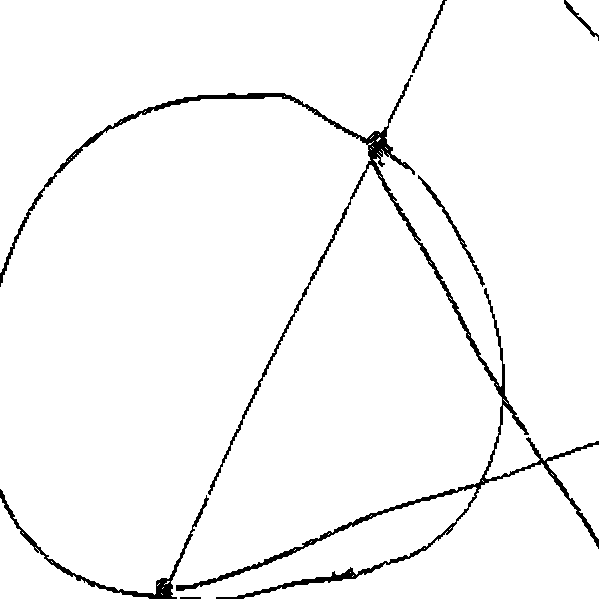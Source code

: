 draw((222, 300)--(223, 300));
draw((222, 300)--(221, 299));
draw((222, 300)--(222, 299));
draw((221, 299)--(221, 298));
draw((221, 299)--(222, 298));
draw((221, 298)--(220, 297));
draw((221, 298)--(221, 297));
draw((220, 297)--(220, 296));
draw((220, 297)--(221, 296));
draw((220, 296)--(220, 295));
draw((220, 296)--(221, 295));
draw((220, 295)--(219, 294));
draw((220, 295)--(220, 294));
draw((219, 294)--(219, 293));
draw((219, 294)--(220, 293));
draw((219, 293)--(218, 292));
draw((219, 293)--(219, 292));
draw((218, 292)--(218, 291));
draw((218, 292)--(219, 291));
draw((218, 291)--(217, 290));
draw((218, 291)--(218, 290));
draw((217, 290)--(217, 289));
draw((217, 290)--(218, 289));
draw((217, 289)--(217, 288));
draw((217, 289)--(218, 288));
draw((217, 288)--(216, 287));
draw((217, 288)--(217, 287));
draw((216, 287)--(216, 286));
draw((216, 287)--(217, 286));
draw((216, 286)--(215, 285));
draw((215, 285)--(215, 284));
draw((215, 285)--(216, 284));
draw((215, 284)--(214, 283));
draw((215, 284)--(215, 283));
draw((214, 283)--(214, 282));
draw((214, 283)--(215, 282));
draw((214, 282)--(214, 281));
draw((214, 282)--(215, 281));
draw((214, 281)--(213, 280));
draw((214, 281)--(214, 280));
draw((213, 280)--(213, 279));
draw((213, 280)--(214, 279));
draw((213, 279)--(212, 278));
draw((213, 279)--(213, 278));
draw((212, 278)--(212, 277));
draw((212, 278)--(213, 277));
draw((212, 277)--(211, 276));
draw((212, 277)--(212, 276));
draw((211, 276)--(211, 275));
draw((211, 276)--(212, 275));
draw((211, 275)--(210, 274));
draw((211, 275)--(211, 274));
draw((210, 274)--(210, 273));
draw((210, 274)--(211, 273));
draw((210, 273)--(210, 272));
draw((210, 273)--(211, 272));
draw((210, 272)--(209, 271));
draw((210, 272)--(210, 271));
draw((209, 271)--(209, 270));
draw((209, 271)--(210, 270));
draw((209, 270)--(208, 269));
draw((209, 270)--(209, 269));
draw((208, 269)--(208, 268));
draw((208, 269)--(209, 268));
draw((208, 268)--(207, 267));
draw((208, 268)--(208, 267));
draw((207, 267)--(207, 266));
draw((207, 267)--(208, 266));
draw((207, 266)--(206, 265));
draw((207, 266)--(207, 265));
draw((206, 265)--(206, 264));
draw((206, 265)--(207, 264));
draw((282, 300)--(282, 299));
draw((282, 300)--(283, 299));
draw((282, 299)--(283, 298));
draw((283, 299)--(284, 298));
draw((283, 298)--(283, 297));
draw((283, 298)--(284, 297));
draw((284, 298)--(285, 297));
draw((283, 297)--(284, 296));
draw((284, 297)--(285, 296));
draw((285, 297)--(286, 296));
draw((284, 296)--(285, 295));
draw((285, 296)--(286, 295));
draw((285, 295)--(286, 294));
draw((286, 295)--(287, 294));
draw((286, 294)--(287, 293));
draw((287, 294)--(288, 293));
draw((287, 293)--(288, 292));
draw((288, 293)--(289, 293));
draw((288, 292)--(289, 291));
draw((289, 291)--(290, 291));
draw((289, 291)--(290, 290));
draw((290, 291)--(291, 290));
draw((290, 290)--(291, 289));
draw((291, 290)--(292, 289));
draw((291, 289)--(292, 288));
draw((292, 289)--(293, 288));
draw((292, 288)--(293, 287));
draw((293, 288)--(294, 287));
draw((293, 287)--(294, 286));
draw((294, 287)--(295, 286));
draw((294, 286)--(295, 285));
draw((295, 285)--(295, 284));
draw((295, 285)--(296, 284));
draw((295, 284)--(296, 283));
draw((296, 284)--(297, 283));
draw((296, 283)--(297, 282));
draw((297, 283)--(298, 283));
draw((298, 283)--(299, 282));
draw((299, 282)--(299, 281));
draw((299, 281)--(299, 280));
draw((205, 262)--(206, 262));
draw((205, 262)--(205, 261));
draw((205, 261)--(204, 260));
draw((205, 261)--(205, 260));
draw((204, 260)--(204, 259));
draw((204, 259)--(203, 258));
draw((204, 259)--(204, 258));
draw((203, 258)--(202, 257));
draw((203, 258)--(203, 257));
draw((203, 258)--(204, 257));
draw((202, 257)--(202, 256));
draw((202, 257)--(203, 256));
draw((202, 256)--(202, 255));
draw((202, 256)--(203, 255));
draw((202, 255)--(201, 254));
draw((202, 255)--(202, 254));
draw((201, 254)--(202, 253));
draw((202, 253)--(201, 252));
draw((201, 252)--(200, 252));
draw((201, 252)--(200, 251));
draw((201, 252)--(201, 251));
draw((200, 251)--(199, 250));
draw((200, 251)--(200, 250));
draw((199, 250)--(199, 249));
draw((199, 250)--(200, 249));
draw((199, 249)--(198, 248));
draw((199, 249)--(199, 248));
draw((198, 248)--(198, 247));
draw((198, 248)--(199, 247));
draw((198, 247)--(197, 246));
draw((198, 247)--(198, 246));
draw((197, 246)--(197, 245));
draw((197, 246)--(198, 245));
draw((197, 245)--(196, 244));
draw((197, 245)--(197, 244));
draw((196, 244)--(196, 243));
draw((196, 244)--(197, 243));
draw((196, 243)--(195, 242));
draw((196, 243)--(196, 242));
draw((195, 242)--(195, 241));
draw((195, 242)--(196, 241));
draw((195, 241)--(194, 240));
draw((195, 241)--(195, 240));
draw((194, 240)--(194, 239));
draw((194, 240)--(195, 239));
draw((194, 239)--(194, 238));
draw((194, 238)--(194, 237));
draw((194, 237)--(193, 236));
draw((193, 236)--(192, 236));
draw((193, 236)--(192, 235));
draw((193, 236)--(193, 235));
draw((192, 235)--(191, 234));
draw((192, 235)--(192, 234));
draw((192, 235)--(193, 234));
draw((191, 234)--(190, 233));
draw((191, 234)--(191, 233));
draw((191, 234)--(192, 233));
draw((192, 234)--(193, 233));
draw((190, 233)--(189, 234));
draw((190, 233)--(189, 232));
draw((190, 233)--(190, 232));
draw((190, 233)--(191, 232));
draw((191, 233)--(192, 232));
draw((192, 233)--(193, 232));
draw((189, 234)--(188, 234));
draw((189, 234)--(188, 233));
draw((189, 232)--(188, 232));
draw((189, 232)--(188, 231));
draw((190, 232)--(191, 231));
draw((191, 232)--(192, 231));
draw((188, 234)--(187, 234));
draw((188, 234)--(187, 233));
draw((188, 233)--(187, 232));
draw((188, 232)--(187, 231));
draw((188, 231)--(187, 230));
draw((191, 231)--(190, 230));
draw((191, 231)--(191, 230));
draw((191, 231)--(192, 230));
draw((192, 231)--(193, 230));
draw((187, 234)--(186, 233));
draw((187, 232)--(186, 231));
draw((187, 231)--(186, 230));
draw((187, 230)--(187, 229));
draw((187, 230)--(188, 229));
draw((190, 230)--(189, 229));
draw((190, 230)--(190, 229));
draw((190, 230)--(191, 229));
draw((191, 230)--(192, 229));
draw((192, 230)--(193, 229));
draw((186, 233)--(185, 232));
draw((186, 231)--(185, 230));
draw((186, 230)--(185, 229));
draw((187, 229)--(186, 228));
draw((187, 229)--(187, 228));
draw((187, 229)--(188, 228));
draw((188, 229)--(189, 228));
draw((189, 229)--(190, 228));
draw((190, 229)--(191, 228));
draw((191, 229)--(192, 228));
draw((192, 229)--(193, 228));
draw((185, 232)--(184, 231));
draw((185, 230)--(184, 230));
draw((185, 230)--(184, 229));
draw((186, 228)--(185, 227));
draw((186, 228)--(187, 227));
draw((187, 228)--(188, 227));
draw((188, 228)--(189, 227));
draw((189, 228)--(190, 227));
draw((190, 228)--(191, 227));
draw((191, 228)--(192, 227));
draw((192, 228)--(193, 227));
draw((193, 228)--(194, 227));
draw((184, 231)--(183, 230));
draw((184, 230)--(183, 229));
draw((184, 229)--(183, 228));
draw((185, 227)--(184, 227));
draw((185, 227)--(184, 226));
draw((185, 227)--(186, 226));
draw((187, 227)--(187, 226));
draw((187, 227)--(188, 226));
draw((188, 227)--(189, 226));
draw((189, 227)--(190, 226));
draw((190, 227)--(191, 226));
draw((191, 227)--(192, 226));
draw((193, 227)--(194, 226));
draw((194, 227)--(195, 226));
draw((183, 230)--(182, 231));
draw((183, 230)--(182, 230));
draw((183, 230)--(182, 229));
draw((184, 226)--(185, 225));
draw((186, 226)--(186, 225));
draw((186, 226)--(187, 225));
draw((187, 226)--(188, 225));
draw((188, 226)--(189, 225));
draw((189, 226)--(190, 225));
draw((191, 226)--(192, 225));
draw((192, 226)--(193, 225));
draw((194, 226)--(194, 225));
draw((194, 226)--(195, 225));
draw((195, 226)--(196, 226));
draw((195, 226)--(196, 225));
draw((182, 231)--(181, 231));
draw((182, 231)--(181, 230));
draw((182, 230)--(181, 229));
draw((185, 225)--(184, 224));
draw((185, 225)--(185, 224));
draw((185, 225)--(186, 224));
draw((186, 225)--(187, 224));
draw((187, 225)--(188, 224));
draw((188, 225)--(189, 224));
draw((190, 225)--(191, 224));
draw((192, 225)--(192, 224));
draw((192, 225)--(193, 224));
draw((193, 225)--(194, 224));
draw((194, 225)--(195, 224));
draw((181, 231)--(180, 232));
draw((181, 231)--(180, 231));
draw((181, 231)--(180, 230));
draw((184, 224)--(184, 223));
draw((184, 224)--(185, 223));
draw((185, 224)--(186, 223));
draw((186, 224)--(187, 223));
draw((187, 224)--(188, 223));
draw((189, 224)--(190, 223));
draw((191, 224)--(191, 223));
draw((192, 224)--(193, 223));
draw((194, 224)--(195, 223));
draw((180, 232)--(179, 232));
draw((184, 223)--(185, 222));
draw((185, 223)--(186, 222));
draw((186, 223)--(187, 222));
draw((187, 223)--(188, 222));
draw((188, 223)--(189, 222));
draw((190, 223)--(191, 222));
draw((193, 223)--(194, 222));
draw((195, 223)--(195, 222));
draw((195, 223)--(196, 222));
draw((179, 232)--(178, 233));
draw((179, 232)--(178, 231));
draw((185, 222)--(185, 221));
draw((185, 222)--(186, 221));
draw((186, 222)--(187, 221));
draw((187, 222)--(188, 221));
draw((189, 222)--(190, 221));
draw((195, 222)--(196, 221));
draw((196, 222)--(197, 222));
draw((196, 222)--(197, 221));
draw((178, 233)--(177, 233));
draw((178, 233)--(177, 232));
draw((185, 221)--(186, 220));
draw((190, 221)--(190, 220));
draw((196, 221)--(197, 220));
draw((197, 222)--(198, 221));
draw((197, 221)--(198, 220));
draw((177, 233)--(176, 234));
draw((177, 233)--(176, 233));
draw((177, 233)--(176, 232));
draw((186, 220)--(185, 219));
draw((186, 220)--(186, 219));
draw((186, 220)--(187, 219));
draw((190, 220)--(189, 219));
draw((190, 220)--(190, 219));
draw((198, 221)--(199, 220));
draw((198, 220)--(199, 219));
draw((176, 234)--(175, 234));
draw((176, 234)--(175, 233));
draw((185, 219)--(184, 219));
draw((185, 219)--(184, 218));
draw((185, 219)--(185, 218));
draw((185, 219)--(186, 218));
draw((186, 219)--(187, 218));
draw((187, 219)--(188, 218));
draw((189, 219)--(190, 218));
draw((190, 219)--(191, 218));
draw((199, 220)--(200, 220));
draw((199, 220)--(200, 219));
draw((199, 219)--(200, 218));
draw((175, 234)--(174, 235));
draw((175, 234)--(174, 234));
draw((175, 234)--(174, 233));
draw((184, 218)--(183, 217));
draw((184, 218)--(184, 217));
draw((186, 218)--(187, 217));
draw((187, 218)--(188, 217));
draw((190, 218)--(191, 217));
draw((191, 218)--(192, 218));
draw((200, 219)--(201, 218));
draw((174, 235)--(173, 235));
draw((174, 235)--(173, 234));
draw((183, 217)--(183, 216));
draw((183, 217)--(184, 216));
draw((187, 217)--(187, 216));
draw((187, 217)--(188, 216));
draw((188, 217)--(189, 216));
draw((201, 218)--(202, 219));
draw((201, 218)--(202, 217));
draw((173, 235)--(172, 236));
draw((173, 235)--(172, 235));
draw((173, 235)--(172, 234));
draw((183, 216)--(183, 215));
draw((187, 216)--(188, 215));
draw((188, 216)--(189, 215));
draw((202, 219)--(203, 218));
draw((202, 217)--(203, 217));
draw((202, 217)--(203, 216));
draw((172, 236)--(171, 236));
draw((172, 236)--(171, 235));
draw((183, 215)--(182, 214));
draw((183, 215)--(183, 214));
draw((188, 215)--(188, 214));
draw((188, 215)--(189, 214));
draw((189, 215)--(190, 214));
draw((203, 218)--(204, 217));
draw((203, 217)--(204, 216));
draw((171, 236)--(170, 237));
draw((171, 236)--(170, 236));
draw((182, 214)--(181, 213));
draw((182, 214)--(182, 213));
draw((188, 214)--(189, 213));
draw((189, 214)--(190, 213));
draw((204, 217)--(205, 216));
draw((170, 237)--(169, 238));
draw((170, 237)--(169, 237));
draw((170, 237)--(169, 236));
draw((181, 213)--(181, 212));
draw((181, 213)--(182, 212));
draw((189, 213)--(189, 212));
draw((190, 213)--(191, 212));
draw((205, 216)--(206, 215));
draw((169, 238)--(168, 238));
draw((169, 238)--(168, 237));
draw((169, 237)--(168, 236));
draw((181, 212)--(180, 211));
draw((181, 212)--(181, 211));
draw((189, 212)--(190, 211));
draw((191, 212)--(191, 211));
draw((206, 215)--(206, 214));
draw((206, 215)--(207, 214));
draw((168, 238)--(167, 239));
draw((168, 238)--(167, 237));
draw((180, 211)--(180, 210));
draw((180, 211)--(181, 210));
draw((190, 211)--(191, 210));
draw((191, 211)--(192, 210));
draw((206, 214)--(207, 213));
draw((167, 239)--(166, 239));
draw((167, 239)--(166, 238));
draw((180, 210)--(179, 209));
draw((180, 210)--(180, 209));
draw((191, 210)--(191, 209));
draw((191, 210)--(192, 209));
draw((166, 239)--(165, 240));
draw((166, 239)--(165, 239));
draw((166, 239)--(165, 238));
draw((179, 209)--(179, 208));
draw((179, 209)--(180, 208));
draw((191, 209)--(191, 208));
draw((191, 209)--(192, 208));
draw((192, 209)--(193, 208));
draw((165, 240)--(164, 240));
draw((165, 240)--(164, 239));
draw((179, 208)--(178, 207));
draw((179, 208)--(179, 207));
draw((191, 208)--(192, 207));
draw((192, 208)--(193, 207));
draw((164, 240)--(163, 241));
draw((164, 240)--(163, 240));
draw((178, 207)--(178, 206));
draw((178, 207)--(179, 206));
draw((192, 207)--(192, 206));
draw((192, 207)--(193, 206));
draw((193, 207)--(194, 206));
draw((163, 241)--(162, 242));
draw((163, 241)--(162, 241));
draw((163, 241)--(162, 240));
draw((178, 206)--(177, 205));
draw((178, 206)--(178, 205));
draw((192, 206)--(193, 205));
draw((193, 206)--(194, 205));
draw((194, 206)--(195, 205));
draw((162, 242)--(161, 242));
draw((162, 242)--(161, 241));
draw((177, 205)--(177, 204));
draw((177, 205)--(178, 204));
draw((193, 205)--(194, 204));
draw((161, 242)--(160, 243));
draw((161, 242)--(160, 242));
draw((177, 204)--(176, 203));
draw((177, 204)--(177, 203));
draw((194, 204)--(194, 203));
draw((194, 204)--(195, 203));
draw((160, 243)--(159, 244));
draw((160, 243)--(159, 243));
draw((160, 243)--(159, 242));
draw((176, 203)--(176, 202));
draw((176, 203)--(177, 202));
draw((194, 203)--(195, 202));
draw((195, 203)--(196, 203));
draw((195, 203)--(196, 202));
draw((159, 244)--(158, 245));
draw((159, 244)--(158, 244));
draw((159, 244)--(158, 243));
draw((176, 202)--(175, 201));
draw((176, 202)--(176, 201));
draw((195, 202)--(195, 201));
draw((195, 202)--(196, 201));
draw((196, 202)--(197, 201));
draw((158, 245)--(157, 245));
draw((158, 244)--(157, 243));
draw((175, 201)--(175, 200));
draw((195, 201)--(196, 200));
draw((197, 201)--(198, 200));
draw((157, 245)--(156, 246));
draw((157, 245)--(156, 245));
draw((157, 245)--(156, 244));
draw((175, 200)--(175, 199));
draw((196, 200)--(197, 199));
draw((156, 246)--(155, 246));
draw((156, 246)--(155, 245));
draw((175, 199)--(174, 198));
draw((175, 199)--(175, 198));
draw((197, 199)--(197, 198));
draw((197, 199)--(198, 198));
draw((155, 246)--(154, 247));
draw((155, 246)--(154, 245));
draw((174, 198)--(174, 197));
draw((197, 198)--(198, 197));
draw((198, 198)--(199, 198));
draw((198, 198)--(199, 197));
draw((154, 247)--(153, 248));
draw((154, 247)--(153, 247));
draw((154, 247)--(153, 246));
draw((174, 197)--(173, 196));
draw((174, 197)--(174, 196));
draw((198, 197)--(198, 196));
draw((198, 197)--(199, 196));
draw((199, 197)--(200, 196));
draw((153, 248)--(152, 247));
draw((173, 196)--(172, 195));
draw((173, 196)--(173, 195));
draw((198, 196)--(199, 195));
draw((199, 196)--(200, 195));
draw((200, 196)--(201, 195));
draw((152, 247)--(151, 248));
draw((152, 247)--(151, 247));
draw((172, 195)--(172, 194));
draw((172, 195)--(173, 194));
draw((199, 195)--(199, 194));
draw((199, 195)--(200, 194));
draw((151, 248)--(150, 249));
draw((151, 248)--(151, 249));
draw((151, 248)--(150, 248));
draw((172, 194)--(171, 193));
draw((172, 194)--(172, 193));
draw((172, 194)--(173, 193));
draw((199, 194)--(200, 193));
draw((200, 194)--(201, 193));
draw((150, 249)--(149, 250));
draw((150, 249)--(149, 249));
draw((150, 249)--(149, 248));
draw((171, 193)--(171, 192));
draw((171, 193)--(172, 192));
draw((200, 193)--(201, 192));
draw((201, 193)--(202, 193));
draw((201, 193)--(202, 192));
draw((149, 250)--(148, 250));
draw((149, 250)--(148, 249));
draw((171, 192)--(171, 191));
draw((171, 192)--(172, 191));
draw((201, 192)--(201, 191));
draw((201, 192)--(202, 191));
draw((202, 192)--(203, 191));
draw((148, 250)--(147, 251));
draw((148, 250)--(147, 249));
draw((171, 191)--(170, 190));
draw((171, 191)--(171, 190));
draw((201, 191)--(202, 190));
draw((202, 191)--(203, 190));
draw((203, 191)--(204, 190));
draw((147, 251)--(146, 251));
draw((147, 251)--(146, 250));
draw((170, 190)--(170, 189));
draw((170, 190)--(171, 189));
draw((203, 190)--(204, 189));
draw((146, 251)--(145, 252));
draw((146, 251)--(145, 251));
draw((146, 251)--(145, 250));
draw((170, 189)--(169, 188));
draw((170, 189)--(170, 188));
draw((204, 189)--(203, 188));
draw((204, 189)--(204, 188));
draw((204, 189)--(205, 188));
draw((145, 252)--(144, 252));
draw((145, 252)--(144, 251));
draw((169, 188)--(168, 187));
draw((169, 188)--(169, 187));
draw((169, 188)--(170, 187));
draw((203, 188)--(204, 187));
draw((204, 188)--(205, 187));
draw((144, 252)--(143, 252));
draw((144, 252)--(143, 251));
draw((168, 187)--(168, 186));
draw((168, 187)--(169, 186));
draw((204, 187)--(204, 186));
draw((204, 187)--(205, 186));
draw((205, 187)--(206, 186));
draw((143, 252)--(142, 253));
draw((143, 252)--(142, 251));
draw((168, 186)--(167, 185));
draw((168, 186)--(169, 185));
draw((204, 186)--(205, 185));
draw((205, 186)--(206, 185));
draw((206, 186)--(207, 185));
draw((142, 253)--(141, 253));
draw((142, 253)--(141, 252));
draw((142, 251)--(141, 251));
draw((167, 185)--(167, 184));
draw((167, 185)--(168, 184));
draw((205, 185)--(206, 184));
draw((206, 185)--(207, 184));
draw((141, 253)--(140, 253));
draw((141, 253)--(140, 252));
draw((167, 184)--(167, 183));
draw((167, 184)--(168, 183));
draw((206, 184)--(206, 183));
draw((206, 184)--(207, 183));
draw((207, 184)--(208, 183));
draw((140, 253)--(139, 253));
draw((140, 253)--(139, 252));
draw((167, 183)--(166, 182));
draw((167, 183)--(167, 182));
draw((206, 183)--(207, 182));
draw((207, 183)--(208, 182));
draw((139, 253)--(138, 253));
draw((139, 253)--(138, 252));
draw((166, 182)--(167, 181));
draw((207, 182)--(207, 181));
draw((208, 182)--(209, 181));
draw((138, 253)--(137, 253));
draw((138, 253)--(137, 252));
draw((167, 181)--(166, 180));
draw((207, 181)--(208, 180));
draw((209, 181)--(210, 180));
draw((137, 253)--(136, 253));
draw((137, 253)--(136, 252));
draw((166, 180)--(165, 180));
draw((166, 180)--(165, 179));
draw((166, 180)--(166, 179));
draw((208, 180)--(209, 179));
draw((136, 253)--(135, 253));
draw((136, 253)--(135, 252));
draw((165, 179)--(164, 178));
draw((165, 179)--(165, 178));
draw((209, 179)--(209, 178));
draw((209, 179)--(210, 178));
draw((135, 253)--(134, 253));
draw((135, 253)--(134, 252));
draw((164, 178)--(164, 177));
draw((164, 178)--(165, 177));
draw((210, 178)--(211, 178));
draw((210, 178)--(211, 177));
draw((134, 253)--(133, 253));
draw((134, 253)--(133, 252));
draw((164, 177)--(163, 176));
draw((164, 177)--(164, 176));
draw((211, 177)--(210, 176));
draw((211, 177)--(211, 176));
draw((211, 177)--(212, 176));
draw((133, 253)--(132, 253));
draw((133, 253)--(132, 252));
draw((163, 176)--(163, 175));
draw((163, 176)--(164, 175));
draw((210, 176)--(211, 175));
draw((211, 176)--(212, 175));
draw((212, 176)--(213, 175));
draw((132, 253)--(131, 253));
draw((132, 253)--(131, 252));
draw((132, 252)--(131, 251));
draw((163, 175)--(162, 174));
draw((163, 175)--(163, 174));
draw((211, 175)--(212, 174));
draw((212, 175)--(213, 174));
draw((131, 253)--(130, 253));
draw((131, 253)--(130, 252));
draw((131, 252)--(130, 251));
draw((162, 174)--(162, 173));
draw((162, 174)--(163, 173));
draw((212, 174)--(212, 173));
draw((212, 174)--(213, 173));
draw((213, 174)--(214, 173));
draw((130, 253)--(129, 253));
draw((130, 253)--(129, 252));
draw((130, 252)--(129, 251));
draw((162, 173)--(161, 172));
draw((162, 173)--(162, 172));
draw((212, 173)--(213, 172));
draw((213, 173)--(214, 172));
draw((129, 253)--(128, 253));
draw((129, 253)--(128, 252));
draw((129, 252)--(128, 251));
draw((161, 172)--(160, 171));
draw((161, 172)--(161, 171));
draw((161, 172)--(162, 171));
draw((213, 172)--(213, 171));
draw((213, 172)--(214, 171));
draw((214, 172)--(215, 171));
draw((128, 253)--(127, 253));
draw((128, 253)--(127, 252));
draw((128, 252)--(127, 251));
draw((160, 171)--(160, 170));
draw((160, 171)--(161, 170));
draw((213, 171)--(214, 170));
draw((214, 171)--(215, 170));
draw((127, 253)--(126, 253));
draw((127, 253)--(126, 252));
draw((127, 252)--(126, 251));
draw((160, 170)--(159, 169));
draw((160, 170)--(160, 169));
draw((160, 170)--(161, 169));
draw((214, 170)--(214, 169));
draw((215, 170)--(216, 169));
draw((126, 253)--(125, 253));
draw((126, 253)--(125, 252));
draw((126, 252)--(125, 251));
draw((159, 169)--(159, 168));
draw((159, 169)--(160, 168));
draw((214, 169)--(215, 168));
draw((216, 169)--(216, 168));
draw((216, 169)--(217, 168));
draw((125, 253)--(124, 253));
draw((125, 253)--(124, 252));
draw((125, 252)--(124, 251));
draw((159, 168)--(159, 167));
draw((159, 168)--(160, 167));
draw((215, 168)--(216, 167));
draw((216, 168)--(217, 167));
draw((124, 253)--(123, 252));
draw((124, 252)--(123, 251));
draw((159, 167)--(158, 166));
draw((159, 167)--(159, 166));
draw((216, 167)--(216, 166));
draw((216, 167)--(217, 166));
draw((217, 167)--(218, 166));
draw((123, 252)--(122, 252));
draw((123, 252)--(122, 251));
draw((158, 166)--(158, 165));
draw((158, 166)--(159, 165));
draw((217, 166)--(218, 165));
draw((122, 252)--(121, 252));
draw((122, 252)--(121, 251));
draw((158, 165)--(157, 164));
draw((158, 165)--(158, 164));
draw((218, 165)--(217, 164));
draw((218, 165)--(218, 164));
draw((218, 165)--(219, 164));
draw((121, 252)--(120, 252));
draw((121, 252)--(120, 251));
draw((157, 164)--(156, 163));
draw((157, 164)--(158, 163));
draw((217, 164)--(218, 163));
draw((218, 164)--(219, 163));
draw((120, 252)--(119, 252));
draw((120, 252)--(119, 251));
draw((156, 163)--(156, 162));
draw((156, 163)--(157, 162));
draw((218, 163)--(218, 162));
draw((218, 163)--(219, 162));
draw((219, 163)--(220, 162));
draw((119, 252)--(118, 252));
draw((119, 252)--(118, 251));
draw((156, 162)--(155, 161));
draw((156, 162)--(156, 161));
draw((156, 162)--(157, 161));
draw((218, 162)--(219, 161));
draw((219, 162)--(220, 161));
draw((220, 162)--(221, 161));
draw((118, 252)--(117, 253));
draw((118, 252)--(117, 252));
draw((118, 252)--(117, 251));
draw((155, 161)--(155, 160));
draw((155, 161)--(156, 160));
draw((219, 161)--(220, 160));
draw((117, 253)--(116, 253));
draw((117, 253)--(116, 252));
draw((117, 252)--(116, 251));
draw((155, 160)--(155, 159));
draw((220, 160)--(220, 159));
draw((220, 160)--(221, 159));
draw((116, 253)--(115, 253));
draw((116, 253)--(115, 252));
draw((116, 252)--(115, 251));
draw((155, 159)--(154, 158));
draw((155, 159)--(155, 158));
draw((220, 159)--(221, 158));
draw((221, 159)--(222, 159));
draw((221, 159)--(222, 158));
draw((115, 253)--(114, 253));
draw((115, 253)--(114, 252));
draw((115, 252)--(114, 251));
draw((154, 158)--(154, 157));
draw((221, 158)--(221, 157));
draw((221, 158)--(222, 157));
draw((222, 158)--(223, 157));
draw((114, 253)--(113, 252));
draw((114, 252)--(113, 251));
draw((154, 157)--(153, 156));
draw((154, 157)--(154, 156));
draw((221, 157)--(222, 156));
draw((222, 157)--(223, 156));
draw((113, 252)--(112, 252));
draw((113, 252)--(112, 251));
draw((153, 156)--(152, 155));
draw((153, 156)--(153, 155));
draw((222, 156)--(222, 155));
draw((222, 156)--(223, 155));
draw((223, 156)--(224, 155));
draw((112, 252)--(111, 252));
draw((112, 252)--(111, 251));
draw((152, 155)--(152, 154));
draw((152, 155)--(153, 154));
draw((223, 155)--(224, 154));
draw((111, 252)--(110, 252));
draw((111, 252)--(110, 251));
draw((152, 154)--(151, 153));
draw((152, 154)--(152, 153));
draw((152, 154)--(153, 153));
draw((224, 154)--(223, 153));
draw((224, 154)--(224, 153));
draw((224, 154)--(225, 153));
draw((110, 252)--(109, 252));
draw((110, 252)--(109, 251));
draw((151, 153)--(151, 152));
draw((151, 153)--(152, 152));
draw((223, 153)--(224, 152));
draw((224, 153)--(225, 152));
draw((109, 252)--(108, 252));
draw((109, 252)--(108, 251));
draw((151, 152)--(151, 151));
draw((224, 152)--(224, 151));
draw((225, 152)--(226, 151));
draw((108, 252)--(107, 252));
draw((108, 252)--(107, 251));
draw((151, 151)--(150, 150));
draw((151, 151)--(151, 150));
draw((224, 151)--(225, 150));
draw((226, 151)--(226, 150));
draw((107, 252)--(106, 252));
draw((107, 252)--(106, 251));
draw((150, 150)--(149, 149));
draw((150, 150)--(150, 149));
draw((225, 150)--(225, 149));
draw((225, 150)--(226, 149));
draw((226, 150)--(227, 149));
draw((106, 252)--(105, 252));
draw((106, 252)--(105, 251));
draw((149, 149)--(149, 148));
draw((149, 149)--(150, 148));
draw((226, 149)--(227, 148));
draw((227, 149)--(228, 148));
draw((105, 252)--(104, 252));
draw((105, 252)--(104, 251));
draw((149, 148)--(148, 147));
draw((149, 148)--(149, 147));
draw((227, 148)--(226, 147));
draw((227, 148)--(227, 147));
draw((227, 148)--(228, 147));
draw((104, 252)--(103, 252));
draw((104, 252)--(103, 251));
draw((148, 147)--(148, 146));
draw((148, 147)--(149, 146));
draw((226, 147)--(227, 146));
draw((227, 147)--(228, 146));
draw((228, 147)--(229, 146));
draw((103, 252)--(102, 252));
draw((103, 252)--(102, 251));
draw((148, 146)--(147, 145));
draw((148, 146)--(149, 145));
draw((227, 146)--(227, 145));
draw((227, 146)--(228, 145));
draw((102, 252)--(101, 252));
draw((102, 252)--(101, 251));
draw((147, 145)--(147, 144));
draw((147, 145)--(148, 144));
draw((227, 145)--(228, 144));
draw((228, 145)--(229, 144));
draw((101, 252)--(100, 252));
draw((101, 252)--(100, 251));
draw((147, 144)--(147, 143));
draw((228, 144)--(229, 143));
draw((229, 144)--(230, 143));
draw((100, 252)--(99, 252));
draw((100, 252)--(99, 251));
draw((100, 251)--(99, 250));
draw((147, 143)--(146, 142));
draw((147, 143)--(147, 142));
draw((229, 143)--(229, 142));
draw((229, 143)--(230, 142));
draw((99, 252)--(98, 251));
draw((99, 251)--(98, 250));
draw((146, 142)--(145, 141));
draw((146, 142)--(146, 141));
draw((229, 142)--(229, 141));
draw((229, 142)--(230, 141));
draw((230, 142)--(231, 141));
draw((98, 251)--(97, 251));
draw((98, 251)--(97, 250));
draw((145, 141)--(145, 140));
draw((145, 141)--(146, 140));
draw((229, 141)--(230, 140));
draw((230, 141)--(231, 140));
draw((97, 251)--(96, 251));
draw((97, 251)--(96, 250));
draw((145, 140)--(144, 139));
draw((145, 140)--(145, 139));
draw((230, 140)--(230, 139));
draw((230, 140)--(231, 139));
draw((231, 140)--(232, 139));
draw((96, 251)--(95, 251));
draw((96, 251)--(95, 250));
draw((144, 139)--(144, 138));
draw((144, 139)--(145, 138));
draw((230, 139)--(231, 138));
draw((231, 139)--(232, 138));
draw((95, 251)--(94, 251));
draw((95, 251)--(94, 250));
draw((144, 138)--(143, 137));
draw((144, 138)--(144, 137));
draw((231, 138)--(231, 137));
draw((231, 138)--(232, 137));
draw((232, 138)--(233, 137));
draw((94, 251)--(93, 251));
draw((94, 251)--(93, 250));
draw((94, 250)--(93, 249));
draw((143, 137)--(143, 136));
draw((143, 137)--(144, 136));
draw((231, 137)--(232, 136));
draw((232, 137)--(233, 136));
draw((93, 251)--(92, 251));
draw((93, 251)--(92, 250));
draw((93, 250)--(92, 249));
draw((143, 136)--(142, 135));
draw((143, 136)--(143, 135));
draw((232, 136)--(232, 135));
draw((232, 136)--(233, 135));
draw((233, 136)--(234, 135));
draw((92, 251)--(91, 250));
draw((92, 250)--(91, 249));
draw((142, 135)--(142, 134));
draw((142, 135)--(143, 134));
draw((233, 135)--(234, 134));
draw((91, 250)--(90, 250));
draw((91, 250)--(90, 249));
draw((142, 134)--(141, 133));
draw((234, 134)--(233, 133));
draw((234, 134)--(235, 133));
draw((90, 250)--(89, 250));
draw((90, 250)--(89, 249));
draw((90, 249)--(89, 248));
draw((141, 133)--(141, 132));
draw((141, 133)--(142, 132));
draw((233, 133)--(233, 132));
draw((233, 133)--(234, 132));
draw((235, 133)--(235, 132));
draw((89, 250)--(88, 250));
draw((89, 250)--(88, 249));
draw((89, 249)--(88, 248));
draw((141, 132)--(140, 131));
draw((141, 132)--(141, 131));
draw((233, 132)--(234, 131));
draw((234, 132)--(235, 131));
draw((88, 250)--(87, 249));
draw((88, 249)--(87, 248));
draw((140, 131)--(140, 130));
draw((140, 131)--(141, 130));
draw((234, 131)--(235, 130));
draw((235, 131)--(236, 130));
draw((87, 249)--(86, 249));
draw((87, 249)--(86, 248));
draw((140, 130)--(139, 129));
draw((235, 130)--(235, 129));
draw((235, 130)--(236, 129));
draw((236, 130)--(237, 129));
draw((86, 249)--(85, 249));
draw((86, 249)--(85, 248));
draw((139, 129)--(139, 128));
draw((139, 129)--(140, 128));
draw((235, 129)--(235, 128));
draw((235, 129)--(236, 128));
draw((236, 129)--(237, 128));
draw((85, 249)--(84, 249));
draw((85, 249)--(84, 248));
draw((85, 248)--(84, 247));
draw((139, 128)--(138, 127));
draw((139, 128)--(139, 127));
draw((235, 128)--(236, 127));
draw((236, 128)--(237, 127));
draw((237, 128)--(238, 127));
draw((84, 249)--(83, 248));
draw((84, 248)--(83, 247));
draw((138, 127)--(138, 126));
draw((138, 127)--(139, 126));
draw((236, 127)--(237, 126));
draw((237, 127)--(238, 126));
draw((83, 248)--(82, 248));
draw((83, 248)--(82, 247));
draw((138, 126)--(137, 125));
draw((138, 126)--(138, 125));
draw((237, 126)--(237, 125));
draw((237, 126)--(238, 125));
draw((238, 126)--(239, 125));
draw((82, 248)--(81, 248));
draw((82, 248)--(81, 247));
draw((82, 247)--(81, 246));
draw((137, 125)--(138, 124));
draw((237, 125)--(238, 124));
draw((238, 125)--(239, 124));
draw((81, 248)--(80, 247));
draw((81, 247)--(80, 246));
draw((138, 124)--(137, 123));
draw((238, 124)--(238, 123));
draw((238, 124)--(239, 123));
draw((239, 124)--(240, 123));
draw((80, 247)--(79, 247));
draw((80, 247)--(79, 246));
draw((137, 123)--(136, 123));
draw((137, 123)--(136, 122));
draw((137, 123)--(137, 122));
draw((238, 123)--(239, 122));
draw((79, 247)--(78, 247));
draw((79, 247)--(78, 246));
draw((79, 246)--(78, 245));
draw((136, 122)--(135, 121));
draw((136, 122)--(136, 121));
draw((239, 122)--(239, 121));
draw((239, 122)--(240, 121));
draw((78, 247)--(77, 246));
draw((78, 246)--(77, 245));
draw((135, 121)--(135, 120));
draw((135, 121)--(136, 120));
draw((239, 121)--(240, 120));
draw((240, 121)--(241, 120));
draw((77, 246)--(76, 246));
draw((135, 120)--(134, 119));
draw((135, 120)--(135, 119));
draw((240, 120)--(241, 119));
draw((241, 120)--(242, 119));
draw((76, 246)--(75, 246));
draw((76, 246)--(75, 245));
draw((134, 119)--(134, 118));
draw((134, 119)--(135, 118));
draw((241, 119)--(241, 118));
draw((241, 119)--(242, 118));
draw((242, 119)--(243, 118));
draw((75, 246)--(74, 246));
draw((75, 246)--(74, 245));
draw((75, 245)--(74, 244));
draw((75, 245)--(75, 244));
draw((134, 118)--(133, 117));
draw((134, 118)--(134, 117));
draw((242, 118)--(243, 117));
draw((74, 246)--(73, 245));
draw((74, 245)--(73, 244));
draw((133, 117)--(133, 116));
draw((133, 117)--(134, 116));
draw((243, 117)--(242, 116));
draw((243, 117)--(243, 116));
draw((243, 117)--(244, 116));
draw((73, 245)--(72, 245));
draw((73, 244)--(72, 243));
draw((133, 116)--(132, 115));
draw((133, 116)--(133, 115));
draw((242, 116)--(243, 115));
draw((243, 116)--(244, 115));
draw((72, 245)--(71, 244));
draw((72, 243)--(71, 243));
draw((132, 115)--(132, 114));
draw((132, 115)--(133, 114));
draw((243, 115)--(244, 114));
draw((244, 115)--(245, 114));
draw((71, 244)--(70, 244));
draw((132, 114)--(131, 113));
draw((132, 114)--(132, 113));
draw((132, 114)--(133, 113));
draw((244, 114)--(244, 113));
draw((244, 114)--(245, 113));
draw((245, 114)--(246, 113));
draw((70, 244)--(69, 244));
draw((70, 244)--(69, 243));
draw((131, 113)--(131, 112));
draw((131, 113)--(132, 112));
draw((244, 113)--(245, 112));
draw((245, 113)--(246, 112));
draw((69, 244)--(68, 243));
draw((69, 243)--(68, 242));
draw((69, 243)--(69, 242));
draw((131, 112)--(131, 111));
draw((245, 112)--(245, 111));
draw((245, 112)--(246, 111));
draw((246, 112)--(247, 111));
draw((68, 243)--(67, 242));
draw((68, 242)--(67, 241));
draw((131, 111)--(130, 110));
draw((131, 111)--(131, 110));
draw((245, 111)--(246, 110));
draw((246, 111)--(247, 110));
draw((247, 111)--(248, 110));
draw((67, 242)--(66, 243));
draw((67, 242)--(66, 242));
draw((67, 242)--(66, 241));
draw((130, 110)--(129, 109));
draw((247, 110)--(248, 109));
draw((66, 243)--(65, 242));
draw((66, 242)--(65, 241));
draw((129, 109)--(129, 108));
draw((129, 109)--(130, 108));
draw((248, 109)--(247, 108));
draw((248, 109)--(249, 108));
draw((65, 242)--(64, 242));
draw((65, 242)--(64, 241));
draw((65, 241)--(64, 240));
draw((129, 108)--(129, 107));
draw((129, 108)--(130, 107));
draw((247, 108)--(248, 107));
draw((249, 108)--(249, 107));
draw((64, 242)--(63, 241));
draw((64, 241)--(63, 240));
draw((129, 107)--(128, 106));
draw((129, 107)--(129, 106));
draw((248, 107)--(248, 106));
draw((248, 107)--(249, 106));
draw((249, 107)--(250, 106));
draw((63, 241)--(62, 241));
draw((63, 241)--(62, 240));
draw((63, 240)--(62, 239));
draw((128, 106)--(127, 105));
draw((128, 106)--(128, 105));
draw((128, 106)--(129, 105));
draw((248, 106)--(249, 105));
draw((249, 106)--(250, 105));
draw((250, 106)--(251, 107));
draw((250, 106)--(251, 106));
draw((250, 106)--(251, 105));
draw((62, 241)--(61, 240));
draw((62, 240)--(61, 239));
draw((127, 105)--(127, 104));
draw((127, 105)--(128, 104));
draw((249, 105)--(249, 104));
draw((249, 105)--(250, 104));
draw((250, 105)--(251, 104));
draw((251, 107)--(251, 108));
draw((251, 107)--(252, 108));
draw((251, 107)--(252, 107));
draw((251, 107)--(252, 106));
draw((251, 106)--(252, 105));
draw((251, 105)--(252, 104));
draw((61, 240)--(60, 240));
draw((61, 239)--(60, 238));
draw((127, 104)--(127, 103));
draw((127, 104)--(128, 103));
draw((249, 104)--(250, 103));
draw((250, 104)--(251, 103));
draw((251, 104)--(252, 103));
draw((251, 108)--(251, 109));
draw((251, 108)--(252, 109));
draw((60, 240)--(59, 239));
draw((60, 238)--(59, 238));
draw((127, 103)--(126, 102));
draw((127, 103)--(127, 102));
draw((250, 103)--(251, 102));
draw((251, 103)--(252, 102));
draw((251, 109)--(251, 110));
draw((251, 109)--(252, 110));
draw((59, 239)--(58, 238));
draw((59, 238)--(58, 237));
draw((126, 102)--(126, 101));
draw((126, 102)--(127, 101));
draw((251, 102)--(251, 101));
draw((251, 102)--(252, 101));
draw((252, 102)--(253, 101));
draw((251, 110)--(251, 111));
draw((251, 110)--(252, 111));
draw((58, 238)--(57, 238));
draw((58, 238)--(57, 237));
draw((126, 101)--(125, 100));
draw((126, 101)--(126, 100));
draw((251, 101)--(251, 100));
draw((252, 101)--(253, 100));
draw((251, 111)--(251, 112));
draw((251, 111)--(252, 112));
draw((57, 237)--(56, 236));
draw((125, 100)--(125, 99));
draw((125, 100)--(126, 99));
draw((251, 100)--(251, 99));
draw((251, 100)--(252, 99));
draw((253, 100)--(254, 99));
draw((251, 112)--(251, 113));
draw((251, 112)--(252, 113));
draw((56, 236)--(55, 237));
draw((56, 236)--(55, 236));
draw((125, 99)--(124, 98));
draw((125, 99)--(125, 98));
draw((251, 99)--(251, 98));
draw((251, 99)--(252, 98));
draw((252, 99)--(253, 98));
draw((254, 99)--(254, 98));
draw((251, 113)--(251, 114));
draw((251, 113)--(252, 114));
draw((55, 237)--(54, 237));
draw((55, 237)--(54, 236));
draw((124, 98)--(124, 97));
draw((124, 98)--(125, 97));
draw((251, 98)--(251, 97));
draw((252, 98)--(253, 97));
draw((253, 98)--(254, 97));
draw((254, 98)--(255, 97));
draw((251, 114)--(251, 115));
draw((251, 114)--(252, 115));
draw((54, 237)--(53, 236));
draw((54, 236)--(53, 235));
draw((124, 97)--(123, 96));
draw((124, 97)--(124, 96));
draw((251, 97)--(250, 96));
draw((251, 97)--(251, 96));
draw((253, 97)--(254, 96));
draw((254, 97)--(255, 96));
draw((255, 97)--(256, 96));
draw((251, 115)--(251, 116));
draw((251, 115)--(252, 116));
draw((53, 236)--(52, 235));
draw((53, 235)--(53, 234));
draw((123, 96)--(123, 95));
draw((123, 96)--(124, 95));
draw((250, 96)--(250, 95));
draw((250, 96)--(251, 95));
draw((254, 96)--(255, 95));
draw((255, 96)--(256, 95));
draw((251, 116)--(251, 117));
draw((251, 116)--(252, 117));
draw((52, 235)--(51, 234));
draw((123, 95)--(122, 94));
draw((123, 95)--(123, 94));
draw((250, 95)--(250, 94));
draw((250, 95)--(251, 94));
draw((255, 95)--(255, 94));
draw((255, 95)--(256, 94));
draw((256, 95)--(257, 94));
draw((251, 117)--(251, 118));
draw((251, 117)--(252, 118));
draw((51, 234)--(50, 234));
draw((51, 234)--(50, 233));
draw((51, 234)--(51, 233));
draw((122, 94)--(122, 93));
draw((122, 94)--(123, 93));
draw((250, 94)--(250, 93));
draw((250, 94)--(251, 93));
draw((256, 94)--(257, 93));
draw((257, 94)--(258, 93));
draw((251, 118)--(251, 119));
draw((50, 234)--(49, 233));
draw((50, 233)--(49, 232));
draw((122, 93)--(121, 92));
draw((122, 93)--(122, 92));
draw((250, 93)--(250, 92));
draw((250, 93)--(251, 92));
draw((257, 93)--(256, 92));
draw((257, 93)--(257, 92));
draw((251, 119)--(251, 120));
draw((49, 233)--(48, 233));
draw((49, 233)--(48, 232));
draw((49, 232)--(48, 231));
draw((121, 92)--(121, 91));
draw((121, 92)--(122, 91));
draw((250, 92)--(250, 91));
draw((250, 92)--(251, 91));
draw((256, 92)--(257, 91));
draw((257, 92)--(258, 91));
draw((251, 120)--(250, 121));
draw((251, 120)--(251, 121));
draw((48, 233)--(47, 232));
draw((48, 232)--(47, 231));
draw((48, 231)--(47, 230));
draw((121, 91)--(121, 90));
draw((250, 91)--(250, 90));
draw((250, 91)--(251, 90));
draw((257, 91)--(258, 90));
draw((258, 91)--(259, 91));
draw((258, 91)--(259, 90));
draw((250, 121)--(250, 122));
draw((250, 121)--(251, 122));
draw((47, 232)--(46, 231));
draw((47, 231)--(46, 230));
draw((47, 230)--(46, 229));
draw((121, 90)--(120, 89));
draw((121, 90)--(121, 89));
draw((250, 90)--(250, 89));
draw((250, 90)--(251, 89));
draw((258, 90)--(258, 89));
draw((258, 90)--(259, 89));
draw((259, 90)--(260, 89));
draw((250, 122)--(250, 123));
draw((250, 122)--(251, 123));
draw((46, 231)--(45, 231));
draw((46, 231)--(45, 230));
draw((46, 230)--(45, 229));
draw((120, 89)--(120, 88));
draw((120, 89)--(121, 88));
draw((250, 89)--(250, 88));
draw((250, 89)--(251, 88));
draw((258, 89)--(259, 88));
draw((259, 89)--(260, 88));
draw((260, 89)--(261, 88));
draw((250, 123)--(250, 124));
draw((250, 123)--(251, 124));
draw((45, 231)--(44, 230));
draw((45, 230)--(44, 229));
draw((45, 229)--(44, 228));
draw((120, 88)--(119, 87));
draw((120, 88)--(120, 87));
draw((250, 88)--(250, 87));
draw((259, 88)--(260, 87));
draw((260, 88)--(261, 87));
draw((261, 88)--(262, 87));
draw((250, 124)--(250, 125));
draw((250, 124)--(251, 125));
draw((44, 230)--(43, 229));
draw((44, 229)--(43, 228));
draw((44, 228)--(43, 227));
draw((119, 87)--(120, 86));
draw((250, 87)--(249, 86));
draw((250, 87)--(250, 86));
draw((260, 87)--(260, 86));
draw((260, 87)--(261, 86));
draw((261, 87)--(262, 86));
draw((250, 125)--(250, 126));
draw((250, 125)--(251, 126));
draw((43, 229)--(42, 228));
draw((43, 228)--(42, 227));
draw((120, 86)--(119, 85));
draw((249, 86)--(249, 85));
draw((249, 86)--(250, 85));
draw((261, 86)--(262, 85));
draw((262, 86)--(263, 85));
draw((250, 126)--(250, 127));
draw((42, 228)--(41, 227));
draw((119, 85)--(118, 85));
draw((119, 85)--(118, 84));
draw((119, 85)--(119, 84));
draw((249, 85)--(250, 84));
draw((262, 85)--(263, 84));
draw((250, 127)--(249, 128));
draw((250, 127)--(250, 128));
draw((41, 227)--(40, 226));
draw((118, 84)--(117, 83));
draw((118, 84)--(118, 83));
draw((250, 84)--(249, 83));
draw((250, 84)--(250, 83));
draw((263, 84)--(262, 83));
draw((263, 84)--(263, 83));
draw((263, 84)--(264, 83));
draw((249, 128)--(249, 129));
draw((249, 128)--(250, 129));
draw((40, 226)--(39, 225));
draw((40, 226)--(40, 225));
draw((40, 226)--(41, 225));
draw((117, 83)--(117, 82));
draw((117, 83)--(118, 82));
draw((249, 83)--(249, 82));
draw((249, 129)--(249, 130));
draw((249, 129)--(250, 130));
draw((39, 225)--(38, 225));
draw((39, 225)--(38, 224));
draw((39, 225)--(39, 224));
draw((39, 225)--(40, 224));
draw((117, 82)--(116, 81));
draw((117, 82)--(117, 81));
draw((249, 82)--(248, 81));
draw((249, 82)--(249, 81));
draw((249, 130)--(249, 131));
draw((249, 130)--(250, 131));
draw((38, 225)--(37, 224));
draw((38, 224)--(38, 223));
draw((38, 224)--(39, 223));
draw((116, 81)--(116, 80));
draw((116, 81)--(117, 80));
draw((248, 81)--(248, 80));
draw((248, 81)--(249, 80));
draw((249, 131)--(249, 132));
draw((249, 131)--(250, 132));
draw((37, 224)--(36, 223));
draw((38, 223)--(37, 222));
draw((38, 223)--(38, 222));
draw((116, 80)--(115, 79));
draw((116, 80)--(116, 79));
draw((248, 80)--(248, 79));
draw((248, 80)--(249, 79));
draw((249, 132)--(248, 133));
draw((249, 132)--(249, 133));
draw((36, 223)--(35, 222));
draw((36, 223)--(36, 222));
draw((37, 222)--(36, 221));
draw((37, 222)--(37, 221));
draw((115, 79)--(115, 78));
draw((115, 79)--(116, 78));
draw((248, 79)--(247, 78));
draw((248, 79)--(248, 78));
draw((248, 133)--(248, 134));
draw((248, 133)--(249, 134));
draw((35, 222)--(34, 221));
draw((35, 222)--(35, 221));
draw((36, 221)--(35, 220));
draw((36, 221)--(36, 220));
draw((115, 78)--(115, 77));
draw((247, 78)--(247, 77));
draw((247, 78)--(248, 77));
draw((248, 134)--(248, 135));
draw((248, 134)--(249, 135));
draw((34, 221)--(33, 220));
draw((34, 221)--(34, 220));
draw((35, 220)--(34, 219));
draw((115, 77)--(114, 76));
draw((115, 77)--(115, 76));
draw((247, 77)--(247, 76));
draw((247, 77)--(248, 76));
draw((248, 135)--(248, 136));
draw((248, 135)--(249, 136));
draw((33, 220)--(33, 219));
draw((34, 219)--(33, 218));
draw((114, 76)--(114, 75));
draw((114, 76)--(115, 75));
draw((247, 76)--(247, 75));
draw((248, 136)--(247, 137));
draw((248, 136)--(248, 137));
draw((33, 219)--(32, 218));
draw((33, 218)--(32, 217));
draw((114, 75)--(113, 74));
draw((114, 75)--(114, 74));
draw((247, 75)--(246, 74));
draw((247, 75)--(247, 74));
draw((247, 137)--(247, 138));
draw((247, 137)--(248, 138));
draw((32, 218)--(31, 218));
draw((32, 218)--(31, 217));
draw((32, 217)--(31, 216));
draw((32, 217)--(32, 216));
draw((113, 74)--(113, 73));
draw((113, 74)--(114, 73));
draw((246, 74)--(246, 73));
draw((246, 74)--(247, 73));
draw((247, 138)--(247, 139));
draw((247, 138)--(248, 139));
draw((31, 218)--(30, 217));
draw((31, 217)--(30, 216));
draw((31, 216)--(30, 215));
draw((31, 216)--(31, 215));
draw((113, 73)--(112, 72));
draw((113, 73)--(113, 72));
draw((246, 73)--(245, 72));
draw((246, 73)--(246, 72));
draw((247, 139)--(247, 140));
draw((247, 139)--(248, 140));
draw((30, 216)--(29, 215));
draw((30, 215)--(29, 214));
draw((30, 215)--(30, 214));
draw((112, 72)--(112, 71));
draw((112, 72)--(113, 71));
draw((245, 72)--(245, 71));
draw((245, 72)--(246, 71));
draw((247, 140)--(247, 141));
draw((29, 215)--(28, 214));
draw((112, 71)--(111, 70));
draw((112, 71)--(112, 70));
draw((245, 71)--(246, 70));
draw((247, 141)--(246, 142));
draw((247, 141)--(247, 142));
draw((28, 214)--(27, 213));
draw((111, 70)--(111, 69));
draw((111, 70)--(112, 69));
draw((246, 70)--(245, 69));
draw((246, 142)--(246, 143));
draw((246, 142)--(247, 143));
draw((27, 213)--(27, 212));
draw((27, 213)--(28, 212));
draw((111, 69)--(111, 68));
draw((245, 69)--(244, 69));
draw((245, 69)--(244, 68));
draw((245, 69)--(245, 68));
draw((246, 143)--(246, 144));
draw((27, 212)--(26, 211));
draw((27, 212)--(27, 211));
draw((111, 68)--(110, 67));
draw((111, 68)--(111, 67));
draw((244, 68)--(244, 67));
draw((244, 68)--(245, 67));
draw((246, 144)--(245, 145));
draw((246, 144)--(246, 145));
draw((26, 211)--(25, 211));
draw((26, 211)--(25, 210));
draw((26, 211)--(26, 210));
draw((110, 67)--(110, 66));
draw((244, 67)--(243, 66));
draw((244, 67)--(244, 66));
draw((245, 145)--(245, 146));
draw((245, 145)--(246, 146));
draw((25, 211)--(24, 210));
draw((25, 210)--(24, 209));
draw((25, 210)--(25, 209));
draw((25, 210)--(26, 209));
draw((110, 66)--(109, 65));
draw((110, 66)--(110, 65));
draw((243, 66)--(243, 65));
draw((243, 66)--(244, 65));
draw((245, 146)--(245, 147));
draw((245, 146)--(246, 147));
draw((24, 209)--(23, 208));
draw((24, 209)--(24, 208));
draw((24, 209)--(25, 208));
draw((109, 65)--(109, 64));
draw((109, 65)--(110, 64));
draw((243, 65)--(242, 64));
draw((243, 65)--(243, 64));
draw((245, 147)--(245, 148));
draw((23, 208)--(22, 207));
draw((23, 208)--(23, 207));
draw((23, 208)--(24, 207));
draw((109, 64)--(108, 63));
draw((109, 64)--(109, 63));
draw((242, 64)--(242, 63));
draw((242, 64)--(243, 63));
draw((245, 148)--(244, 149));
draw((245, 148)--(245, 149));
draw((22, 207)--(22, 206));
draw((108, 63)--(108, 62));
draw((108, 63)--(109, 62));
draw((242, 63)--(241, 62));
draw((242, 63)--(242, 62));
draw((244, 149)--(244, 150));
draw((244, 149)--(245, 150));
draw((22, 206)--(21, 205));
draw((22, 206)--(22, 205));
draw((108, 62)--(107, 61));
draw((108, 62)--(108, 61));
draw((241, 62)--(241, 61));
draw((241, 62)--(242, 61));
draw((244, 150)--(244, 151));
draw((21, 205)--(20, 204));
draw((21, 205)--(21, 204));
draw((107, 61)--(107, 60));
draw((107, 61)--(108, 60));
draw((241, 61)--(240, 60));
draw((241, 61)--(242, 60));
draw((242, 61)--(243, 60));
draw((244, 151)--(243, 152));
draw((244, 151)--(244, 152));
draw((20, 204)--(19, 203));
draw((20, 204)--(20, 203));
draw((107, 60)--(106, 59));
draw((107, 60)--(107, 59));
draw((240, 60)--(240, 59));
draw((240, 60)--(241, 59));
draw((242, 60)--(242, 59));
draw((242, 60)--(243, 59));
draw((243, 60)--(244, 60));
draw((243, 60)--(244, 59));
draw((243, 152)--(243, 153));
draw((243, 152)--(244, 153));
draw((19, 203)--(19, 202));
draw((19, 203)--(20, 202));
draw((20, 203)--(21, 202));
draw((106, 59)--(106, 58));
draw((106, 59)--(107, 58));
draw((240, 59)--(239, 58));
draw((240, 59)--(240, 58));
draw((240, 59)--(241, 58));
draw((241, 59)--(242, 58));
draw((244, 60)--(245, 60));
draw((243, 153)--(242, 154));
draw((243, 153)--(243, 154));
draw((19, 202)--(18, 201));
draw((19, 202)--(19, 201));
draw((19, 202)--(20, 201));
draw((106, 58)--(105, 57));
draw((106, 58)--(106, 57));
draw((106, 58)--(107, 57));
draw((239, 58)--(238, 58));
draw((239, 58)--(238, 57));
draw((239, 58)--(239, 57));
draw((239, 58)--(240, 57));
draw((245, 60)--(246, 61));
draw((245, 60)--(246, 60));
draw((242, 154)--(242, 155));
draw((242, 154)--(243, 155));
draw((18, 201)--(17, 200));
draw((18, 201)--(18, 200));
draw((18, 201)--(19, 200));
draw((105, 57)--(106, 56));
draw((238, 58)--(237, 57));
draw((238, 57)--(239, 56));
draw((239, 57)--(240, 56));
draw((246, 61)--(247, 61));
draw((246, 61)--(247, 60));
draw((242, 155)--(243, 156));
draw((17, 200)--(17, 199));
draw((17, 200)--(18, 199));
draw((106, 56)--(105, 55));
draw((106, 56)--(106, 55));
draw((237, 57)--(236, 58));
draw((237, 57)--(236, 57));
draw((239, 56)--(238, 55));
draw((247, 61)--(248, 61));
draw((247, 61)--(248, 60));
draw((17, 199)--(16, 198));
draw((17, 199)--(18, 198));
draw((105, 55)--(104, 54));
draw((105, 55)--(105, 54));
draw((236, 58)--(235, 57));
draw((236, 57)--(235, 56));
draw((238, 55)--(238, 54));
draw((238, 55)--(239, 54));
draw((248, 61)--(249, 62));
draw((248, 61)--(249, 61));
draw((16, 198)--(16, 197));
draw((16, 198)--(17, 197));
draw((104, 54)--(105, 53));
draw((235, 57)--(234, 57));
draw((235, 57)--(234, 56));
draw((238, 54)--(237, 53));
draw((249, 62)--(250, 61));
draw((16, 197)--(15, 196));
draw((16, 197)--(16, 196));
draw((16, 197)--(17, 196));
draw((234, 57)--(233, 57));
draw((234, 57)--(233, 56));
draw((237, 53)--(238, 52));
draw((250, 61)--(251, 62));
draw((250, 61)--(251, 61));
draw((15, 196)--(14, 195));
draw((15, 196)--(15, 195));
draw((15, 196)--(16, 195));
draw((233, 57)--(232, 56));
draw((233, 56)--(232, 55));
draw((238, 52)--(237, 51));
draw((251, 62)--(252, 63));
draw((251, 62)--(252, 62));
draw((14, 195)--(14, 194));
draw((232, 56)--(231, 56));
draw((237, 51)--(236, 51));
draw((237, 51)--(236, 50));
draw((252, 63)--(253, 63));
draw((252, 63)--(253, 62));
draw((14, 194)--(13, 193));
draw((14, 194)--(14, 193));
draw((14, 194)--(15, 193));
draw((231, 56)--(230, 56));
draw((231, 56)--(230, 55));
draw((236, 50)--(235, 49));
draw((236, 50)--(236, 49));
draw((253, 63)--(254, 62));
draw((13, 193)--(14, 192));
draw((230, 56)--(229, 56));
draw((230, 56)--(229, 55));
draw((235, 49)--(234, 48));
draw((235, 49)--(235, 48));
draw((254, 62)--(255, 63));
draw((14, 192)--(13, 191));
draw((14, 192)--(14, 191));
draw((229, 55)--(228, 54));
draw((234, 48)--(234, 47));
draw((234, 48)--(235, 47));
draw((255, 63)--(255, 64));
draw((255, 63)--(256, 64));
draw((255, 63)--(256, 63));
draw((13, 191)--(12, 191));
draw((13, 191)--(12, 190));
draw((13, 191)--(13, 190));
draw((228, 54)--(227, 55));
draw((228, 54)--(227, 54));
draw((234, 47)--(234, 46));
draw((256, 64)--(257, 64));
draw((256, 64)--(257, 63));
draw((12, 190)--(11, 189));
draw((12, 190)--(12, 189));
draw((12, 190)--(13, 189));
draw((227, 55)--(226, 55));
draw((227, 55)--(226, 54));
draw((234, 46)--(233, 45));
draw((257, 64)--(258, 65));
draw((257, 64)--(258, 64));
draw((11, 189)--(11, 188));
draw((11, 189)--(12, 188));
draw((226, 55)--(225, 55));
draw((226, 55)--(225, 54));
draw((226, 54)--(225, 53));
draw((233, 45)--(232, 45));
draw((233, 45)--(232, 44));
draw((233, 45)--(233, 44));
draw((258, 65)--(259, 65));
draw((258, 65)--(259, 64));
draw((11, 188)--(10, 187));
draw((11, 188)--(11, 187));
draw((11, 188)--(12, 187));
draw((225, 55)--(224, 54));
draw((225, 54)--(224, 53));
draw((232, 44)--(231, 43));
draw((232, 44)--(232, 43));
draw((259, 65)--(260, 65));
draw((10, 187)--(10, 186));
draw((10, 187)--(11, 186));
draw((224, 54)--(223, 54));
draw((224, 54)--(223, 53));
draw((231, 43)--(230, 42));
draw((231, 43)--(231, 42));
draw((260, 65)--(261, 66));
draw((260, 65)--(261, 65));
draw((10, 186)--(9, 185));
draw((10, 186)--(10, 185));
draw((10, 186)--(11, 185));
draw((223, 54)--(222, 54));
draw((223, 54)--(222, 53));
draw((230, 42)--(229, 41));
draw((230, 42)--(230, 41));
draw((261, 66)--(262, 66));
draw((261, 66)--(262, 65));
draw((9, 185)--(9, 184));
draw((9, 185)--(10, 184));
draw((222, 54)--(221, 53));
draw((222, 53)--(221, 52));
draw((229, 41)--(228, 40));
draw((229, 41)--(229, 40));
draw((262, 66)--(263, 66));
draw((9, 184)--(9, 183));
draw((9, 184)--(10, 183));
draw((221, 53)--(220, 53));
draw((221, 53)--(220, 52));
draw((228, 40)--(228, 39));
draw((263, 66)--(264, 67));
draw((263, 66)--(264, 66));
draw((9, 183)--(8, 182));
draw((9, 183)--(9, 182));
draw((220, 53)--(219, 53));
draw((220, 53)--(219, 52));
draw((228, 39)--(227, 38));
draw((264, 67)--(265, 67));
draw((264, 67)--(265, 66));
draw((8, 182)--(7, 181));
draw((8, 182)--(8, 181));
draw((8, 182)--(9, 181));
draw((219, 53)--(218, 52));
draw((227, 38)--(226, 38));
draw((227, 38)--(226, 37));
draw((265, 67)--(266, 68));
draw((265, 67)--(266, 67));
draw((7, 181)--(7, 180));
draw((7, 181)--(8, 180));
draw((218, 52)--(217, 52));
draw((218, 52)--(217, 51));
draw((226, 38)--(225, 37));
draw((226, 37)--(226, 36));
draw((266, 68)--(267, 68));
draw((266, 68)--(267, 67));
draw((7, 180)--(7, 179));
draw((7, 180)--(8, 179));
draw((217, 52)--(216, 52));
draw((217, 52)--(216, 51));
draw((225, 37)--(224, 36));
draw((226, 36)--(225, 35));
draw((267, 68)--(268, 68));
draw((7, 179)--(6, 178));
draw((7, 179)--(7, 178));
draw((216, 52)--(215, 52));
draw((216, 52)--(215, 51));
draw((224, 36)--(223, 35));
draw((224, 36)--(224, 35));
draw((225, 35)--(224, 34));
draw((268, 68)--(269, 69));
draw((268, 68)--(269, 68));
draw((6, 178)--(7, 177));
draw((215, 52)--(214, 51));
draw((215, 51)--(214, 50));
draw((223, 35)--(222, 34));
draw((224, 34)--(223, 33));
draw((269, 69)--(270, 70));
draw((269, 69)--(270, 69));
draw((269, 69)--(270, 68));
draw((7, 177)--(6, 176));
draw((7, 177)--(7, 176));
draw((214, 51)--(213, 51));
draw((214, 51)--(213, 50));
draw((222, 34)--(221, 33));
draw((222, 34)--(222, 33));
draw((270, 70)--(270, 71));
draw((270, 70)--(271, 71));
draw((270, 70)--(271, 70));
draw((270, 70)--(271, 69));
draw((6, 176)--(5, 176));
draw((6, 176)--(5, 175));
draw((6, 176)--(6, 175));
draw((213, 51)--(212, 51));
draw((213, 51)--(212, 50));
draw((221, 33)--(220, 32));
draw((221, 33)--(221, 32));
draw((270, 71)--(269, 72));
draw((270, 71)--(270, 72));
draw((271, 70)--(272, 69));
draw((271, 69)--(272, 68));
draw((5, 175)--(5, 174));
draw((5, 175)--(6, 174));
draw((212, 51)--(211, 51));
draw((212, 51)--(211, 50));
draw((220, 32)--(219, 32));
draw((220, 32)--(219, 31));
draw((220, 32)--(220, 31));
draw((269, 72)--(268, 73));
draw((269, 72)--(269, 73));
draw((269, 72)--(270, 73));
draw((272, 69)--(273, 70));
draw((272, 69)--(273, 69));
draw((272, 69)--(273, 68));
draw((272, 68)--(272, 67));
draw((272, 68)--(273, 67));
draw((5, 174)--(4, 173));
draw((5, 174)--(5, 173));
draw((5, 174)--(6, 173));
draw((211, 51)--(210, 50));
draw((219, 32)--(218, 31));
draw((219, 31)--(219, 30));
draw((268, 73)--(267, 74));
draw((268, 73)--(268, 74));
draw((268, 73)--(269, 74));
draw((273, 70)--(274, 71));
draw((273, 70)--(274, 70));
draw((273, 68)--(274, 67));
draw((272, 67)--(273, 66));
draw((273, 67)--(274, 66));
draw((4, 173)--(4, 172));
draw((4, 173)--(5, 172));
draw((210, 50)--(209, 50));
draw((210, 50)--(209, 49));
draw((218, 31)--(217, 30));
draw((267, 74)--(267, 75));
draw((267, 74)--(268, 75));
draw((268, 74)--(269, 75));
draw((274, 71)--(275, 71));
draw((274, 71)--(275, 70));
draw((273, 66)--(274, 65));
draw((274, 66)--(275, 65));
draw((4, 172)--(3, 171));
draw((4, 172)--(4, 171));
draw((4, 172)--(5, 171));
draw((209, 50)--(208, 50));
draw((209, 50)--(208, 49));
draw((217, 30)--(216, 29));
draw((217, 30)--(217, 29));
draw((267, 75)--(266, 76));
draw((267, 75)--(267, 76));
draw((267, 75)--(268, 76));
draw((275, 71)--(276, 71));
draw((275, 71)--(276, 70));
draw((274, 65)--(274, 64));
draw((274, 65)--(275, 64));
draw((275, 65)--(276, 64));
draw((3, 171)--(3, 170));
draw((3, 171)--(4, 170));
draw((208, 50)--(207, 49));
draw((216, 29)--(215, 28));
draw((216, 29)--(216, 28));
draw((266, 76)--(266, 77));
draw((266, 76)--(267, 77));
draw((276, 71)--(277, 72));
draw((276, 71)--(277, 71));
draw((274, 64)--(275, 63));
draw((276, 64)--(277, 63));
draw((3, 170)--(3, 169));
draw((3, 170)--(4, 169));
draw((207, 49)--(206, 49));
draw((207, 49)--(206, 48));
draw((215, 28)--(214, 28));
draw((215, 28)--(214, 27));
draw((215, 28)--(215, 27));
draw((266, 77)--(265, 78));
draw((266, 77)--(266, 78));
draw((266, 77)--(267, 78));
draw((277, 72)--(278, 72));
draw((277, 72)--(278, 71));
draw((275, 63)--(276, 62));
draw((277, 63)--(277, 62));
draw((277, 63)--(278, 62));
draw((3, 169)--(2, 168));
draw((3, 169)--(3, 168));
draw((3, 169)--(4, 168));
draw((206, 49)--(205, 49));
draw((206, 49)--(205, 48));
draw((214, 27)--(213, 26));
draw((265, 78)--(265, 79));
draw((265, 78)--(266, 79));
draw((278, 72)--(279, 72));
draw((278, 72)--(279, 71));
draw((276, 62)--(277, 61));
draw((277, 62)--(278, 61));
draw((2, 168)--(2, 167));
draw((2, 168)--(3, 167));
draw((205, 49)--(204, 49));
draw((205, 49)--(204, 48));
draw((213, 26)--(212, 27));
draw((213, 26)--(212, 25));
draw((265, 79)--(264, 80));
draw((265, 79)--(265, 80));
draw((279, 72)--(280, 73));
draw((279, 72)--(280, 72));
draw((277, 61)--(277, 60));
draw((277, 61)--(278, 60));
draw((278, 61)--(279, 60));
draw((2, 167)--(2, 166));
draw((2, 167)--(3, 166));
draw((204, 49)--(203, 48));
draw((204, 48)--(203, 47));
draw((212, 27)--(211, 26));
draw((212, 25)--(211, 25));
draw((264, 80)--(263, 81));
draw((264, 80)--(264, 81));
draw((264, 80)--(265, 81));
draw((280, 73)--(281, 73));
draw((280, 73)--(281, 72));
draw((277, 60)--(278, 59));
draw((278, 60)--(279, 59));
draw((279, 60)--(280, 59));
draw((2, 166)--(1, 165));
draw((2, 166)--(2, 165));
draw((2, 166)--(3, 165));
draw((203, 48)--(202, 48));
draw((203, 48)--(202, 47));
draw((211, 26)--(210, 25));
draw((281, 73)--(282, 73));
draw((281, 73)--(282, 72));
draw((278, 59)--(278, 58));
draw((278, 59)--(279, 58));
draw((279, 59)--(280, 58));
draw((280, 59)--(281, 58));
draw((1, 165)--(1, 164));
draw((1, 165)--(2, 164));
draw((202, 48)--(201, 48));
draw((202, 48)--(201, 47));
draw((210, 25)--(209, 25));
draw((210, 25)--(209, 24));
draw((282, 73)--(283, 74));
draw((282, 73)--(283, 73));
draw((279, 58)--(280, 57));
draw((280, 58)--(281, 57));
draw((1, 164)--(0, 163));
draw((1, 164)--(1, 163));
draw((1, 164)--(2, 163));
draw((201, 48)--(200, 47));
draw((201, 47)--(200, 46));
draw((209, 25)--(208, 24));
draw((209, 24)--(208, 23));
draw((283, 74)--(284, 74));
draw((283, 74)--(284, 73));
draw((280, 57)--(280, 56));
draw((280, 57)--(281, 56));
draw((281, 57)--(282, 56));
draw((0, 163)--(0, 162));
draw((0, 163)--(1, 162));
draw((200, 47)--(199, 47));
draw((200, 47)--(199, 46));
draw((208, 24)--(207, 24));
draw((208, 24)--(207, 23));
draw((284, 74)--(285, 74));
draw((284, 74)--(285, 73));
draw((280, 56)--(281, 55));
draw((281, 56)--(282, 55));
draw((282, 56)--(283, 55));
draw((0, 162)--(0, 161));
draw((0, 162)--(1, 161));
draw((199, 47)--(198, 47));
draw((199, 47)--(198, 46));
draw((207, 24)--(206, 23));
draw((207, 23)--(206, 22));
draw((285, 74)--(286, 75));
draw((285, 74)--(286, 74));
draw((281, 55)--(282, 54));
draw((282, 55)--(283, 54));
draw((0, 161)--(0, 160));
draw((0, 161)--(1, 160));
draw((198, 47)--(197, 46));
draw((206, 23)--(205, 23));
draw((206, 23)--(205, 22));
draw((286, 75)--(287, 75));
draw((286, 75)--(287, 74));
draw((282, 54)--(282, 53));
draw((282, 54)--(283, 53));
draw((283, 54)--(284, 53));
draw((0, 160)--(0, 159));
draw((0, 160)--(1, 159));
draw((197, 46)--(196, 46));
draw((197, 46)--(196, 45));
draw((205, 22)--(204, 21));
draw((287, 75)--(288, 76));
draw((287, 75)--(288, 75));
draw((282, 53)--(283, 52));
draw((283, 53)--(284, 52));
draw((0, 159)--(0, 158));
draw((196, 46)--(195, 46));
draw((196, 46)--(195, 45));
draw((204, 21)--(203, 22));
draw((204, 21)--(203, 21));
draw((288, 76)--(289, 76));
draw((288, 76)--(289, 75));
draw((283, 52)--(284, 51));
draw((0, 158)--(0, 157));
draw((195, 46)--(194, 45));
draw((203, 22)--(202, 22));
draw((203, 22)--(202, 21));
draw((289, 76)--(290, 76));
draw((289, 76)--(290, 75));
draw((284, 51)--(285, 50));
draw((194, 45)--(193, 45));
draw((194, 45)--(193, 44));
draw((202, 22)--(201, 21));
draw((202, 21)--(201, 20));
draw((290, 76)--(291, 76));
draw((285, 50)--(286, 51));
draw((285, 50)--(286, 50));
draw((285, 50)--(285, 49));
draw((285, 50)--(286, 49));
draw((193, 45)--(192, 45));
draw((193, 45)--(192, 44));
draw((201, 21)--(200, 21));
draw((201, 21)--(200, 20));
draw((291, 76)--(292, 77));
draw((291, 76)--(292, 76));
draw((286, 50)--(287, 49));
draw((285, 49)--(286, 48));
draw((286, 49)--(287, 48));
draw((192, 45)--(191, 44));
draw((200, 21)--(199, 21));
draw((200, 21)--(199, 20));
draw((292, 77)--(293, 77));
draw((292, 77)--(293, 76));
draw((286, 48)--(287, 47));
draw((287, 48)--(288, 47));
draw((191, 44)--(190, 44));
draw((191, 44)--(190, 43));
draw((199, 21)--(198, 20));
draw((199, 20)--(198, 19));
draw((293, 77)--(294, 78));
draw((293, 77)--(294, 77));
draw((287, 47)--(287, 46));
draw((287, 47)--(288, 46));
draw((288, 47)--(289, 46));
draw((190, 44)--(189, 44));
draw((190, 44)--(189, 43));
draw((198, 20)--(197, 20));
draw((198, 20)--(197, 19));
draw((294, 78)--(295, 78));
draw((294, 78)--(295, 77));
draw((288, 46)--(289, 45));
draw((289, 46)--(290, 45));
draw((189, 44)--(188, 43));
draw((197, 20)--(196, 20));
draw((197, 20)--(196, 19));
draw((295, 78)--(296, 78));
draw((295, 78)--(296, 77));
draw((289, 45)--(288, 44));
draw((289, 45)--(289, 44));
draw((188, 43)--(187, 43));
draw((188, 43)--(187, 42));
draw((196, 20)--(195, 20));
draw((196, 20)--(195, 19));
draw((296, 78)--(297, 78));
draw((288, 44)--(289, 43));
draw((289, 44)--(290, 43));
draw((187, 43)--(186, 43));
draw((187, 43)--(186, 42));
draw((195, 19)--(194, 18));
draw((297, 78)--(298, 79));
draw((297, 78)--(298, 78));
draw((289, 43)--(290, 42));
draw((290, 43)--(291, 43));
draw((290, 43)--(291, 42));
draw((186, 43)--(185, 43));
draw((186, 42)--(185, 41));
draw((194, 18)--(193, 19));
draw((194, 18)--(193, 18));
draw((298, 79)--(299, 79));
draw((298, 79)--(299, 78));
draw((290, 42)--(291, 41));
draw((291, 42)--(292, 41));
draw((185, 43)--(184, 42));
draw((185, 41)--(184, 41));
draw((193, 19)--(192, 19));
draw((291, 41)--(291, 40));
draw((291, 41)--(292, 40));
draw((292, 41)--(293, 40));
draw((184, 42)--(183, 42));
draw((184, 42)--(183, 41));
draw((184, 41)--(183, 40));
draw((192, 19)--(191, 18));
draw((291, 40)--(292, 39));
draw((292, 40)--(293, 39));
draw((183, 42)--(182, 41));
draw((183, 41)--(182, 40));
draw((191, 18)--(190, 18));
draw((191, 18)--(190, 17));
draw((191, 18)--(191, 17));
draw((292, 39)--(292, 38));
draw((292, 39)--(293, 38));
draw((293, 39)--(294, 38));
draw((182, 41)--(181, 41));
draw((182, 41)--(181, 40));
draw((190, 18)--(189, 17));
draw((190, 17)--(189, 16));
draw((292, 38)--(293, 37));
draw((293, 38)--(294, 37));
draw((294, 38)--(295, 37));
draw((181, 41)--(180, 41));
draw((181, 41)--(180, 40));
draw((181, 40)--(180, 39));
draw((189, 17)--(188, 17));
draw((189, 17)--(188, 16));
draw((293, 37)--(294, 36));
draw((294, 37)--(295, 36));
draw((180, 41)--(179, 40));
draw((180, 40)--(179, 39));
draw((188, 17)--(187, 17));
draw((188, 17)--(187, 16));
draw((294, 36)--(294, 35));
draw((294, 36)--(295, 35));
draw((295, 36)--(296, 35));
draw((179, 40)--(178, 40));
draw((179, 40)--(178, 39));
draw((179, 39)--(178, 38));
draw((187, 17)--(186, 16));
draw((187, 16)--(186, 15));
draw((294, 35)--(295, 34));
draw((295, 35)--(296, 34));
draw((178, 40)--(177, 39));
draw((178, 39)--(177, 38));
draw((186, 16)--(185, 15));
draw((186, 15)--(185, 14));
draw((295, 34)--(295, 33));
draw((295, 34)--(296, 33));
draw((296, 34)--(297, 33));
draw((177, 39)--(176, 38));
draw((177, 38)--(176, 37));
draw((185, 15)--(184, 16));
draw((185, 15)--(184, 15));
draw((185, 15)--(184, 14));
draw((295, 33)--(296, 32));
draw((296, 33)--(297, 32));
draw((176, 38)--(175, 39));
draw((176, 38)--(175, 38));
draw((184, 16)--(183, 15));
draw((184, 15)--(183, 14));
draw((296, 32)--(297, 31));
draw((297, 32)--(298, 31));
draw((175, 39)--(174, 38));
draw((175, 38)--(174, 37));
draw((183, 15)--(182, 15));
draw((183, 15)--(182, 14));
draw((183, 14)--(182, 13));
draw((297, 31)--(297, 30));
draw((297, 31)--(298, 30));
draw((298, 31)--(299, 30));
draw((174, 38)--(173, 37));
draw((174, 37)--(173, 36));
draw((182, 15)--(181, 15));
draw((182, 15)--(181, 14));
draw((297, 30)--(298, 29));
draw((298, 30)--(299, 29));
draw((173, 37)--(172, 37));
draw((173, 37)--(172, 36));
draw((181, 15)--(180, 14));
draw((181, 14)--(180, 13));
draw((298, 29)--(298, 28));
draw((298, 29)--(299, 28));
draw((172, 37)--(171, 37));
draw((172, 37)--(171, 36));
draw((172, 36)--(171, 35));
draw((180, 14)--(179, 14));
draw((180, 14)--(179, 13));
draw((298, 28)--(299, 27));
draw((171, 37)--(170, 36));
draw((171, 36)--(170, 35));
draw((179, 13)--(178, 12));
draw((299, 27)--(299, 26));
draw((170, 36)--(169, 36));
draw((170, 36)--(169, 35));
draw((178, 12)--(177, 13));
draw((178, 12)--(177, 12));
draw((178, 12)--(177, 11));
draw((169, 36)--(168, 35));
draw((169, 35)--(168, 34));
draw((177, 13)--(176, 14));
draw((177, 13)--(176, 13));
draw((177, 12)--(176, 11));
draw((168, 35)--(167, 35));
draw((168, 35)--(167, 34));
draw((176, 14)--(175, 15));
draw((176, 14)--(176, 15));
draw((176, 14)--(175, 13));
draw((176, 13)--(175, 12));
draw((176, 11)--(175, 11));
draw((167, 34)--(166, 33));
draw((175, 15)--(175, 16));
draw((175, 15)--(176, 16));
draw((175, 15)--(174, 15));
draw((175, 15)--(174, 14));
draw((175, 13)--(174, 13));
draw((175, 13)--(174, 12));
draw((175, 12)--(174, 11));
draw((166, 33)--(165, 34));
draw((166, 33)--(165, 33));
draw((174, 15)--(173, 14));
draw((174, 14)--(173, 13));
draw((174, 13)--(173, 12));
draw((174, 12)--(173, 11));
draw((165, 34)--(164, 34));
draw((165, 33)--(164, 32));
draw((173, 14)--(172, 13));
draw((173, 13)--(172, 12));
draw((173, 12)--(172, 11));
draw((164, 34)--(163, 33));
draw((164, 32)--(163, 32));
draw((172, 13)--(171, 13));
draw((172, 13)--(171, 12));
draw((172, 12)--(171, 11));
draw((163, 33)--(162, 33));
draw((163, 33)--(162, 32));
draw((163, 32)--(162, 31));
draw((171, 13)--(170, 12));
draw((171, 12)--(170, 11));
draw((171, 11)--(170, 10));
draw((162, 33)--(161, 32));
draw((162, 32)--(161, 31));
draw((170, 12)--(169, 12));
draw((170, 12)--(169, 11));
draw((170, 11)--(169, 10));
draw((161, 32)--(160, 32));
draw((161, 32)--(160, 31));
draw((161, 31)--(160, 30));
draw((169, 12)--(168, 12));
draw((169, 12)--(168, 11));
draw((169, 11)--(168, 10));
draw((160, 31)--(159, 30));
draw((168, 12)--(167, 13));
draw((168, 12)--(167, 12));
draw((168, 12)--(167, 11));
draw((168, 11)--(167, 10));
draw((159, 30)--(158, 31));
draw((159, 30)--(158, 30));
draw((167, 13)--(166, 14));
draw((167, 13)--(167, 14));
draw((167, 13)--(166, 13));
draw((167, 13)--(166, 12));
draw((167, 12)--(166, 11));
draw((167, 11)--(166, 10));
draw((158, 31)--(157, 30));
draw((158, 30)--(157, 29));
draw((166, 12)--(165, 11));
draw((166, 11)--(165, 10));
draw((157, 30)--(156, 30));
draw((157, 30)--(156, 29));
draw((157, 29)--(156, 28));
draw((165, 11)--(164, 11));
draw((165, 11)--(164, 10));
draw((165, 10)--(164, 9));
draw((156, 30)--(155, 30));
draw((156, 29)--(155, 28));
draw((164, 11)--(163, 11));
draw((164, 11)--(163, 10));
draw((155, 30)--(154, 29));
draw((155, 28)--(154, 28));
draw((163, 11)--(162, 11));
draw((163, 11)--(162, 10));
draw((154, 29)--(153, 29));
draw((154, 29)--(153, 28));
draw((154, 28)--(153, 27));
draw((162, 11)--(161, 11));
draw((162, 11)--(161, 10));
draw((162, 10)--(161, 9));
draw((153, 29)--(152, 28));
draw((153, 28)--(152, 27));
draw((161, 11)--(160, 11));
draw((161, 11)--(160, 10));
draw((161, 10)--(160, 9));
draw((152, 28)--(151, 28));
draw((152, 27)--(151, 26));
draw((160, 11)--(159, 11));
draw((160, 11)--(159, 10));
draw((160, 10)--(159, 9));
draw((151, 26)--(150, 26));
draw((159, 11)--(158, 11));
draw((159, 11)--(158, 10));
draw((159, 10)--(158, 9));
draw((150, 26)--(149, 26));
draw((150, 26)--(149, 25));
draw((158, 11)--(157, 10));
draw((158, 10)--(157, 9));
draw((149, 26)--(148, 26));
draw((149, 26)--(148, 25));
draw((157, 10)--(156, 10));
draw((157, 10)--(156, 9));
draw((148, 26)--(147, 26));
draw((148, 25)--(147, 24));
draw((156, 10)--(155, 10));
draw((156, 10)--(155, 9));
draw((147, 26)--(146, 25));
draw((147, 24)--(146, 24));
draw((155, 10)--(154, 10));
draw((155, 10)--(154, 9));
draw((146, 25)--(145, 25));
draw((146, 25)--(145, 24));
draw((146, 24)--(145, 23));
draw((154, 10)--(153, 10));
draw((154, 10)--(153, 9));
draw((154, 9)--(153, 8));
draw((145, 25)--(144, 24));
draw((145, 24)--(144, 23));
draw((153, 10)--(152, 10));
draw((153, 10)--(152, 9));
draw((153, 9)--(152, 8));
draw((144, 24)--(143, 24));
draw((144, 24)--(143, 23));
draw((144, 23)--(143, 22));
draw((152, 10)--(151, 10));
draw((152, 10)--(151, 9));
draw((152, 9)--(151, 8));
draw((143, 24)--(142, 24));
draw((143, 24)--(142, 23));
draw((143, 23)--(142, 22));
draw((151, 10)--(150, 9));
draw((151, 9)--(150, 8));
draw((142, 24)--(141, 23));
draw((142, 23)--(141, 22));
draw((150, 9)--(149, 9));
draw((150, 9)--(149, 8));
draw((141, 23)--(140, 23));
draw((141, 23)--(140, 22));
draw((141, 22)--(140, 21));
draw((149, 9)--(148, 9));
draw((149, 9)--(148, 8));
draw((140, 23)--(139, 22));
draw((140, 22)--(139, 21));
draw((148, 9)--(147, 9));
draw((148, 9)--(147, 8));
draw((139, 22)--(138, 22));
draw((139, 22)--(138, 21));
draw((147, 9)--(146, 9));
draw((147, 9)--(146, 8));
draw((147, 8)--(146, 7));
draw((138, 22)--(137, 22));
draw((138, 22)--(137, 21));
draw((138, 21)--(137, 20));
draw((146, 9)--(145, 8));
draw((146, 8)--(145, 7));
draw((137, 22)--(136, 21));
draw((137, 21)--(136, 20));
draw((145, 8)--(144, 8));
draw((145, 8)--(144, 7));
draw((136, 21)--(135, 21));
draw((136, 21)--(135, 20));
draw((136, 20)--(135, 19));
draw((144, 8)--(143, 8));
draw((144, 8)--(143, 7));
draw((135, 21)--(134, 20));
draw((135, 20)--(134, 19));
draw((143, 8)--(142, 8));
draw((143, 8)--(142, 7));
draw((143, 7)--(142, 6));
draw((134, 20)--(133, 20));
draw((134, 20)--(133, 19));
draw((134, 19)--(133, 18));
draw((142, 8)--(141, 7));
draw((142, 7)--(141, 6));
draw((133, 20)--(132, 20));
draw((133, 20)--(132, 19));
draw((133, 19)--(132, 18));
draw((141, 7)--(140, 7));
draw((132, 19)--(131, 18));
draw((140, 7)--(139, 7));
draw((140, 7)--(139, 6));
draw((131, 18)--(130, 18));
draw((131, 18)--(130, 17));
draw((139, 7)--(138, 6));
draw((130, 18)--(129, 19));
draw((130, 18)--(129, 18));
draw((130, 18)--(129, 17));
draw((138, 6)--(137, 6));
draw((138, 6)--(137, 5));
draw((129, 18)--(128, 17));
draw((129, 17)--(128, 16));
draw((137, 6)--(136, 6));
draw((137, 6)--(136, 5));
draw((128, 17)--(127, 18));
draw((128, 17)--(127, 17));
draw((128, 17)--(127, 16));
draw((136, 6)--(135, 6));
draw((136, 6)--(135, 5));
draw((127, 18)--(126, 17));
draw((127, 17)--(126, 16));
draw((135, 6)--(134, 5));
draw((135, 5)--(134, 4));
draw((126, 17)--(125, 16));
draw((134, 5)--(133, 5));
draw((134, 5)--(133, 4));
draw((125, 16)--(124, 17));
draw((125, 16)--(124, 16));
draw((125, 16)--(124, 15));
draw((133, 5)--(132, 5));
draw((133, 5)--(132, 4));
draw((124, 17)--(123, 16));
draw((124, 16)--(123, 15));
draw((132, 5)--(131, 5));
draw((132, 5)--(131, 4));
draw((123, 16)--(122, 16));
draw((123, 16)--(122, 15));
draw((131, 5)--(130, 4));
draw((122, 16)--(121, 15));
draw((122, 15)--(121, 14));
draw((130, 4)--(129, 4));
draw((130, 4)--(129, 3));
draw((121, 15)--(120, 15));
draw((121, 15)--(120, 14));
draw((129, 4)--(128, 4));
draw((129, 4)--(128, 3));
draw((120, 15)--(119, 15));
draw((120, 15)--(119, 14));
draw((120, 14)--(119, 13));
draw((128, 4)--(127, 4));
draw((128, 4)--(127, 3));
draw((119, 15)--(118, 14));
draw((119, 14)--(118, 13));
draw((127, 4)--(126, 3));
draw((127, 3)--(126, 2));
draw((118, 14)--(117, 14));
draw((118, 14)--(117, 13));
draw((126, 3)--(125, 3));
draw((126, 3)--(125, 2));
draw((117, 14)--(116, 14));
draw((117, 14)--(116, 13));
draw((117, 13)--(116, 12));
draw((125, 3)--(124, 3));
draw((125, 3)--(124, 2));
draw((116, 14)--(115, 13));
draw((116, 13)--(115, 12));
draw((124, 3)--(123, 3));
draw((124, 3)--(123, 2));
draw((115, 13)--(114, 13));
draw((115, 13)--(114, 12));
draw((123, 3)--(122, 2));
draw((114, 13)--(113, 13));
draw((114, 13)--(113, 12));
draw((114, 12)--(113, 11));
draw((122, 2)--(121, 2));
draw((122, 2)--(121, 1));
draw((113, 13)--(112, 12));
draw((113, 12)--(112, 11));
draw((121, 2)--(120, 2));
draw((121, 2)--(120, 1));
draw((112, 12)--(111, 12));
draw((112, 12)--(111, 11));
draw((120, 2)--(119, 2));
draw((120, 2)--(119, 1));
draw((111, 12)--(110, 12));
draw((111, 12)--(110, 11));
draw((111, 11)--(110, 10));
draw((119, 2)--(118, 1));
draw((110, 12)--(109, 11));
draw((110, 11)--(109, 10));
draw((118, 1)--(117, 1));
draw((109, 11)--(108, 10));
draw((117, 1)--(116, 1));
draw((108, 10)--(107, 11));
draw((108, 10)--(107, 10));
draw((108, 10)--(107, 9));
draw((116, 1)--(115, 1));
draw((107, 11)--(106, 10));
draw((107, 10)--(106, 9));
draw((115, 1)--(114, 1));
draw((106, 10)--(105, 10));
draw((106, 10)--(105, 9));
draw((114, 1)--(113, 1));
draw((105, 10)--(104, 10));
draw((105, 10)--(104, 9));
draw((105, 9)--(104, 8));
draw((113, 1)--(112, 1));
draw((104, 10)--(103, 9));
draw((104, 9)--(103, 8));
draw((112, 1)--(111, 1));
draw((103, 9)--(102, 9));
draw((103, 9)--(102, 8));
draw((111, 1)--(110, 1));
draw((102, 9)--(101, 9));
draw((102, 9)--(101, 8));
draw((110, 1)--(109, 1));
draw((101, 9)--(100, 9));
draw((101, 9)--(100, 8));
draw((101, 8)--(100, 7));
draw((109, 1)--(108, 1));
draw((100, 9)--(99, 8));
draw((99, 8)--(98, 8));
draw((99, 8)--(98, 7));
draw((98, 8)--(97, 8));
draw((98, 8)--(97, 7));
draw((98, 7)--(97, 6));
draw((97, 8)--(96, 7));
draw((97, 7)--(96, 6));
draw((96, 7)--(95, 7));
draw((96, 7)--(95, 6));
draw((95, 7)--(94, 7));
draw((95, 7)--(94, 6));
draw((94, 7)--(93, 7));
draw((94, 7)--(93, 6));
draw((93, 7)--(92, 7));
draw((93, 7)--(92, 6));
draw((92, 7)--(91, 7));
draw((92, 7)--(91, 6));
draw((92, 6)--(91, 5));
draw((91, 7)--(90, 7));
draw((91, 7)--(90, 6));
draw((91, 6)--(90, 5));
draw((90, 7)--(89, 7));
draw((90, 7)--(89, 6));
draw((90, 6)--(89, 5));
draw((89, 7)--(88, 7));
draw((89, 7)--(88, 6));
draw((89, 6)--(88, 5));
draw((209, 212)--(209, 211));
draw((209, 212)--(210, 211));
draw((210, 211)--(211, 210));
draw((211, 210)--(211, 209));
draw((211, 210)--(212, 209));
draw((211, 209)--(212, 208));
draw((212, 209)--(213, 208));
draw((212, 208)--(213, 207));
draw((213, 208)--(214, 207));
draw((213, 207)--(213, 206));
draw((213, 207)--(214, 206));
draw((214, 207)--(215, 206));
draw((213, 206)--(214, 205));
draw((214, 206)--(215, 205));
draw((214, 205)--(215, 204));
draw((215, 205)--(216, 204));
draw((215, 204)--(216, 203));
draw((216, 204)--(217, 203));
draw((216, 203)--(216, 202));
draw((216, 203)--(217, 202));
draw((217, 203)--(218, 202));
draw((216, 202)--(217, 201));
draw((217, 202)--(218, 201));
draw((217, 201)--(218, 200));
draw((218, 201)--(219, 200));
draw((218, 200)--(218, 199));
draw((218, 200)--(219, 199));
draw((219, 200)--(220, 199));
draw((218, 199)--(219, 198));
draw((219, 199)--(220, 198));
draw((219, 198)--(220, 197));
draw((220, 198)--(221, 197));
draw((221, 197)--(222, 196));
draw((222, 196)--(221, 195));
draw((222, 196)--(222, 195));
draw((221, 195)--(222, 194));
draw((222, 195)--(223, 194));
draw((222, 194)--(223, 193));
draw((223, 194)--(224, 193));
draw((223, 193)--(223, 192));
draw((223, 193)--(224, 192));
draw((223, 192)--(224, 191));
draw((224, 192)--(225, 191));
draw((224, 191)--(224, 190));
draw((224, 191)--(225, 190));
draw((224, 190)--(225, 189));
draw((225, 190)--(226, 189));
draw((225, 189)--(226, 188));
draw((226, 188)--(226, 187));
draw((226, 188)--(227, 187));
draw((226, 187)--(227, 186));
draw((227, 187)--(228, 186));
draw((227, 186)--(227, 185));
draw((227, 186)--(228, 185));
draw((227, 185)--(228, 184));
draw((228, 185)--(229, 184));
draw((228, 184)--(228, 183));
draw((228, 184)--(229, 183));
draw((228, 183)--(229, 182));
draw((229, 183)--(230, 182));
draw((229, 182)--(229, 181));
draw((229, 182)--(230, 181));
draw((229, 181)--(230, 180));
draw((230, 181)--(231, 180));
draw((230, 180)--(230, 179));
draw((231, 180)--(232, 179));
draw((230, 179)--(231, 178));
draw((232, 179)--(232, 178));
draw((231, 178)--(231, 177));
draw((231, 178)--(232, 177));
draw((232, 178)--(233, 177));
draw((231, 177)--(232, 176));
draw((232, 176)--(233, 175));
draw((233, 175)--(233, 174));
draw((233, 175)--(234, 174));
draw((233, 174)--(234, 173));
draw((234, 174)--(235, 173));
draw((234, 173)--(234, 172));
draw((234, 173)--(235, 172));
draw((234, 172)--(235, 171));
draw((235, 172)--(236, 171));
draw((235, 171)--(235, 170));
draw((235, 171)--(236, 170));
draw((235, 170)--(236, 169));
draw((236, 170)--(237, 169));
draw((236, 169)--(236, 168));
draw((236, 168)--(237, 167));
draw((237, 167)--(238, 167));
draw((237, 167)--(237, 166));
draw((237, 167)--(238, 166));
draw((237, 166)--(238, 165));
draw((238, 166)--(239, 165));
draw((238, 165)--(238, 164));
draw((238, 164)--(239, 163));
draw((239, 163)--(240, 163));
draw((239, 163)--(239, 162));
draw((239, 163)--(240, 162));
draw((239, 162)--(240, 161));
draw((240, 162)--(241, 161));
draw((240, 161)--(240, 160));
draw((240, 161)--(241, 160));
draw((240, 160)--(240, 159));
draw((240, 160)--(241, 159));
draw((240, 159)--(241, 158));
draw((241, 159)--(242, 158));
draw((241, 158)--(241, 157));
draw((0, 55)--(0, 54));
draw((0, 55)--(1, 54));
draw((0, 54)--(0, 53));
draw((0, 54)--(1, 53));
draw((0, 53)--(0, 52));
draw((0, 53)--(1, 52));
draw((1, 53)--(2, 52));
draw((0, 52)--(1, 51));
draw((1, 52)--(2, 51));
draw((1, 51)--(1, 50));
draw((1, 51)--(2, 50));
draw((1, 50)--(1, 49));
draw((1, 50)--(2, 49));
draw((2, 50)--(3, 49));
draw((2, 49)--(3, 48));
draw((3, 48)--(2, 47));
draw((3, 48)--(3, 47));
draw((3, 48)--(4, 47));
draw((2, 47)--(3, 46));
draw((3, 47)--(4, 46));
draw((3, 46)--(4, 45));
draw((4, 46)--(5, 45));
draw((4, 45)--(4, 44));
draw((4, 45)--(5, 44));
draw((5, 45)--(6, 44));
draw((4, 44)--(5, 43));
draw((5, 44)--(6, 43));
draw((5, 43)--(5, 42));
draw((5, 43)--(6, 42));
draw((6, 43)--(7, 42));
draw((5, 42)--(6, 41));
draw((6, 41)--(7, 40));
draw((7, 40)--(8, 40));
draw((7, 40)--(7, 39));
draw((7, 40)--(8, 39));
draw((7, 39)--(8, 38));
draw((8, 39)--(9, 38));
draw((8, 38)--(8, 37));
draw((8, 38)--(9, 37));
draw((8, 37)--(9, 36));
draw((9, 37)--(10, 36));
draw((10, 36)--(11, 35));
draw((11, 35)--(10, 34));
draw((11, 35)--(12, 34));
draw((10, 34)--(11, 33));
draw((12, 34)--(12, 33));
draw((12, 34)--(13, 33));
draw((11, 33)--(12, 32));
draw((12, 33)--(13, 32));
draw((13, 33)--(14, 32));
draw((12, 32)--(13, 31));
draw((13, 32)--(14, 31));
draw((14, 32)--(15, 31));
draw((13, 31)--(14, 30));
draw((14, 31)--(15, 30));
draw((15, 31)--(16, 30));
draw((14, 30)--(15, 29));
draw((15, 30)--(16, 29));
draw((16, 30)--(17, 29));
draw((15, 29)--(15, 28));
draw((15, 29)--(16, 28));
draw((16, 29)--(17, 28));
draw((17, 29)--(18, 28));
draw((16, 28)--(17, 27));
draw((17, 28)--(18, 27));
draw((17, 27)--(17, 26));
draw((18, 27)--(19, 26));
draw((17, 26)--(18, 25));
draw((19, 26)--(20, 26));
draw((19, 26)--(20, 25));
draw((18, 25)--(19, 24));
draw((20, 25)--(20, 24));
draw((20, 25)--(21, 24));
draw((20, 24)--(21, 23));
draw((21, 24)--(22, 23));
draw((22, 23)--(23, 22));
draw((23, 22)--(24, 22));
draw((23, 22)--(22, 21));
draw((23, 22)--(23, 21));
draw((23, 21)--(24, 20));
draw((24, 20)--(25, 20));
draw((24, 20)--(25, 19));
draw((25, 20)--(26, 20));
draw((25, 19)--(26, 18));
draw((26, 20)--(27, 19));
draw((26, 18)--(27, 18));
draw((27, 19)--(28, 18));
draw((27, 18)--(28, 17));
draw((28, 18)--(29, 18));
draw((28, 18)--(29, 17));
draw((28, 17)--(29, 16));
draw((29, 18)--(30, 17));
draw((29, 17)--(30, 16));
draw((30, 17)--(31, 16));
draw((30, 16)--(31, 15));
draw((31, 16)--(32, 16));
draw((31, 16)--(32, 15));
draw((31, 15)--(32, 14));
draw((32, 16)--(33, 15));
draw((32, 15)--(33, 14));
draw((33, 15)--(34, 15));
draw((33, 15)--(34, 14));
draw((33, 14)--(34, 13));
draw((34, 15)--(35, 14));
draw((34, 14)--(35, 13));
draw((35, 14)--(36, 13));
draw((35, 13)--(36, 12));
draw((36, 13)--(37, 13));
draw((37, 13)--(38, 12));
draw((38, 12)--(39, 12));
draw((38, 12)--(38, 11));
draw((38, 12)--(39, 11));
draw((39, 12)--(40, 12));
draw((39, 12)--(40, 11));
draw((38, 11)--(39, 10));
draw((39, 11)--(40, 10));
draw((40, 12)--(41, 11));
draw((41, 11)--(42, 11));
draw((41, 11)--(42, 10));
draw((42, 11)--(43, 10));
draw((42, 10)--(42, 9));
draw((43, 10)--(44, 10));
draw((43, 10)--(44, 9));
draw((44, 10)--(45, 9));
draw((44, 9)--(44, 8));
draw((44, 9)--(45, 8));
draw((45, 9)--(46, 9));
draw((45, 9)--(46, 8));
draw((45, 8)--(46, 7));
draw((46, 9)--(47, 9));
draw((46, 9)--(47, 8));
draw((46, 8)--(47, 7));
draw((47, 9)--(48, 8));
draw((48, 8)--(49, 8));
draw((48, 8)--(49, 7));
draw((49, 8)--(50, 7));
draw((49, 7)--(50, 6));
draw((50, 7)--(51, 7));
draw((50, 7)--(51, 6));
draw((51, 7)--(52, 7));
draw((51, 7)--(52, 6));
draw((52, 7)--(53, 6));
draw((53, 6)--(54, 6));
draw((53, 6)--(54, 5));
draw((54, 6)--(55, 6));
draw((54, 6)--(55, 5));
draw((55, 6)--(56, 6));
draw((55, 6)--(56, 5));
draw((56, 6)--(57, 6));
draw((56, 6)--(57, 5));
draw((56, 5)--(57, 4));
draw((57, 6)--(58, 5));
draw((57, 5)--(58, 4));
draw((58, 5)--(59, 4));
draw((59, 4)--(60, 5));
draw((60, 5)--(61, 5));
draw((60, 5)--(61, 4));
draw((61, 5)--(62, 4));
draw((61, 4)--(61, 3));
draw((61, 4)--(62, 3));
draw((62, 4)--(63, 4));
draw((62, 4)--(63, 3));
draw((63, 4)--(64, 4));
draw((63, 4)--(64, 3));
draw((64, 4)--(65, 4));
draw((64, 4)--(65, 3));
draw((65, 4)--(66, 4));
draw((65, 4)--(66, 3));
draw((66, 4)--(67, 4));
draw((66, 4)--(67, 3));
draw((66, 3)--(67, 2));
draw((67, 4)--(68, 4));
draw((67, 4)--(68, 3));
draw((67, 3)--(68, 2));
draw((68, 4)--(69, 3));
draw((68, 3)--(69, 2));
draw((69, 3)--(70, 3));
draw((69, 3)--(70, 2));
draw((70, 3)--(71, 3));
draw((70, 3)--(71, 2));
draw((71, 3)--(72, 3));
draw((71, 3)--(72, 2));
draw((72, 3)--(73, 3));
draw((72, 3)--(73, 2));
draw((73, 3)--(74, 3));
draw((73, 3)--(74, 2));
draw((74, 3)--(75, 3));
draw((74, 3)--(75, 2));
draw((74, 2)--(75, 1));
draw((75, 3)--(76, 3));
draw((75, 3)--(76, 2));
draw((75, 2)--(76, 1));
draw((76, 3)--(77, 2));
draw((76, 2)--(77, 1));
draw((77, 2)--(78, 3));
draw((77, 2)--(78, 2));
draw((77, 2)--(78, 1));
draw((78, 3)--(78, 4));
draw((78, 3)--(79, 4));
draw((78, 3)--(79, 3));
draw((78, 3)--(79, 2));
draw((78, 2)--(79, 1));
draw((78, 4)--(78, 5));
draw((78, 4)--(79, 5));
draw((79, 4)--(80, 5));
draw((79, 4)--(80, 4));
draw((79, 4)--(80, 3));
draw((79, 3)--(80, 2));
draw((79, 2)--(80, 1));
draw((78, 5)--(78, 6));
draw((78, 5)--(79, 6));
draw((79, 5)--(80, 6));
draw((80, 5)--(81, 5));
draw((80, 5)--(81, 4));
draw((80, 3)--(81, 2));
draw((80, 2)--(81, 1));
draw((78, 6)--(78, 7));
draw((78, 6)--(79, 7));
draw((79, 6)--(80, 7));
draw((80, 6)--(81, 7));
draw((81, 5)--(82, 6));
draw((81, 5)--(82, 5));
draw((81, 5)--(82, 4));
draw((81, 4)--(82, 3));
draw((81, 2)--(82, 2));
draw((81, 2)--(82, 1));
draw((78, 7)--(78, 8));
draw((79, 7)--(80, 8));
draw((80, 7)--(81, 8));
draw((81, 7)--(82, 7));
draw((82, 6)--(83, 7));
draw((82, 6)--(83, 6));
draw((82, 6)--(83, 5));
draw((82, 5)--(83, 4));
draw((82, 4)--(83, 3));
draw((82, 3)--(83, 2));
draw((82, 2)--(83, 1));
draw((78, 8)--(78, 9));
draw((78, 8)--(79, 9));
draw((80, 8)--(80, 9));
draw((80, 8)--(81, 9));
draw((81, 8)--(82, 9));
draw((82, 7)--(83, 8));
draw((83, 7)--(84, 8));
draw((83, 7)--(84, 7));
draw((83, 7)--(84, 6));
draw((83, 6)--(84, 5));
draw((83, 5)--(84, 4));
draw((83, 4)--(84, 3));
draw((83, 3)--(84, 2));
draw((83, 2)--(84, 1));
draw((78, 9)--(79, 10));
draw((79, 9)--(80, 10));
draw((80, 9)--(81, 10));
draw((81, 9)--(82, 10));
draw((82, 9)--(83, 10));
draw((82, 9)--(83, 9));
draw((84, 8)--(85, 9));
draw((84, 8)--(85, 8));
draw((84, 8)--(85, 7));
draw((84, 7)--(85, 6));
draw((84, 6)--(85, 5));
draw((84, 5)--(85, 4));
draw((84, 4)--(85, 3));
draw((84, 3)--(85, 2));
draw((84, 2)--(85, 1));
draw((80, 10)--(81, 11));
draw((81, 10)--(82, 11));
draw((82, 10)--(83, 11));
draw((83, 10)--(84, 10));
draw((85, 9)--(85, 10));
draw((85, 8)--(86, 7));
draw((85, 7)--(86, 6));
draw((85, 4)--(86, 3));
draw((85, 2)--(86, 1));
draw((84, 10)--(85, 11));
draw((85, 10)--(86, 11));
draw((86, 1)--(87, 1));
draw((85, 11)--(85, 12));
draw((85, 11)--(86, 12));
draw((87, 1)--(88, 1));
draw((85, 12)--(86, 13));
draw((86, 12)--(87, 13));
draw((86, 13)--(86, 14));
draw((86, 13)--(87, 14));
draw((86, 14)--(87, 15));
draw((87, 14)--(88, 15));
draw((87, 15)--(87, 16));
draw((87, 15)--(88, 16));
draw((87, 16)--(87, 17));
draw((87, 16)--(88, 17));
draw((87, 17)--(88, 18));
draw((88, 17)--(89, 18));
draw((88, 18)--(88, 19));
draw((88, 18)--(89, 19));
draw((88, 19)--(89, 20));
draw((89, 19)--(90, 20));
draw((89, 20)--(90, 21));
draw((90, 21)--(90, 22));
draw((90, 21)--(91, 22));
draw((90, 22)--(90, 23));
draw((90, 22)--(91, 23));
draw((90, 23)--(91, 24));
draw((91, 23)--(92, 24));
draw((91, 24)--(91, 25));
draw((91, 24)--(92, 25));
draw((91, 25)--(92, 26));
draw((92, 26)--(92, 27));
draw((92, 26)--(93, 27));
draw((92, 27)--(92, 28));
draw((92, 27)--(93, 28));
draw((92, 28)--(93, 29));
draw((93, 28)--(94, 29));
draw((93, 29)--(93, 30));
draw((93, 29)--(94, 30));
draw((93, 30)--(94, 31));
draw((94, 30)--(95, 31));
draw((94, 31)--(94, 32));
draw((94, 31)--(95, 32));
draw((94, 32)--(95, 33));
draw((95, 32)--(96, 33));
draw((95, 33)--(95, 34));
draw((95, 34)--(96, 35));
draw((96, 35)--(96, 36));
draw((96, 35)--(97, 35));
draw((96, 36)--(96, 37));
draw((96, 37)--(97, 38));
draw((97, 38)--(97, 39));
draw((97, 38)--(98, 39));
draw((97, 38)--(98, 38));
draw((97, 38)--(98, 37));
draw((97, 39)--(98, 40));
draw((98, 39)--(99, 40));
draw((98, 40)--(98, 41));
draw((98, 40)--(99, 41));
draw((98, 41)--(99, 42));
draw((99, 41)--(100, 42));
draw((99, 42)--(99, 43));
draw((99, 42)--(100, 43));
draw((99, 43)--(100, 44));
draw((100, 43)--(101, 44));
draw((100, 44)--(100, 45));
draw((100, 44)--(101, 45));
draw((100, 45)--(101, 46));
draw((101, 46)--(101, 47));
draw((101, 46)--(102, 47));
draw((101, 47)--(102, 48));
draw((102, 47)--(103, 48));
draw((102, 48)--(102, 49));
draw((102, 48)--(103, 49));
draw((102, 49)--(102, 50));
draw((102, 49)--(103, 50));
draw((102, 50)--(103, 51));
draw((103, 50)--(104, 51));
draw((103, 51)--(103, 52));
draw((90, 1)--(91, 1));
draw((91, 1)--(92, 1));
draw((92, 1)--(93, 1));
draw((93, 1)--(94, 1));
draw((94, 1)--(95, 1));
draw((95, 1)--(96, 1));
draw((96, 1)--(97, 1));
draw((97, 1)--(98, 1));
draw((98, 1)--(99, 1));
draw((99, 1)--(100, 1));
